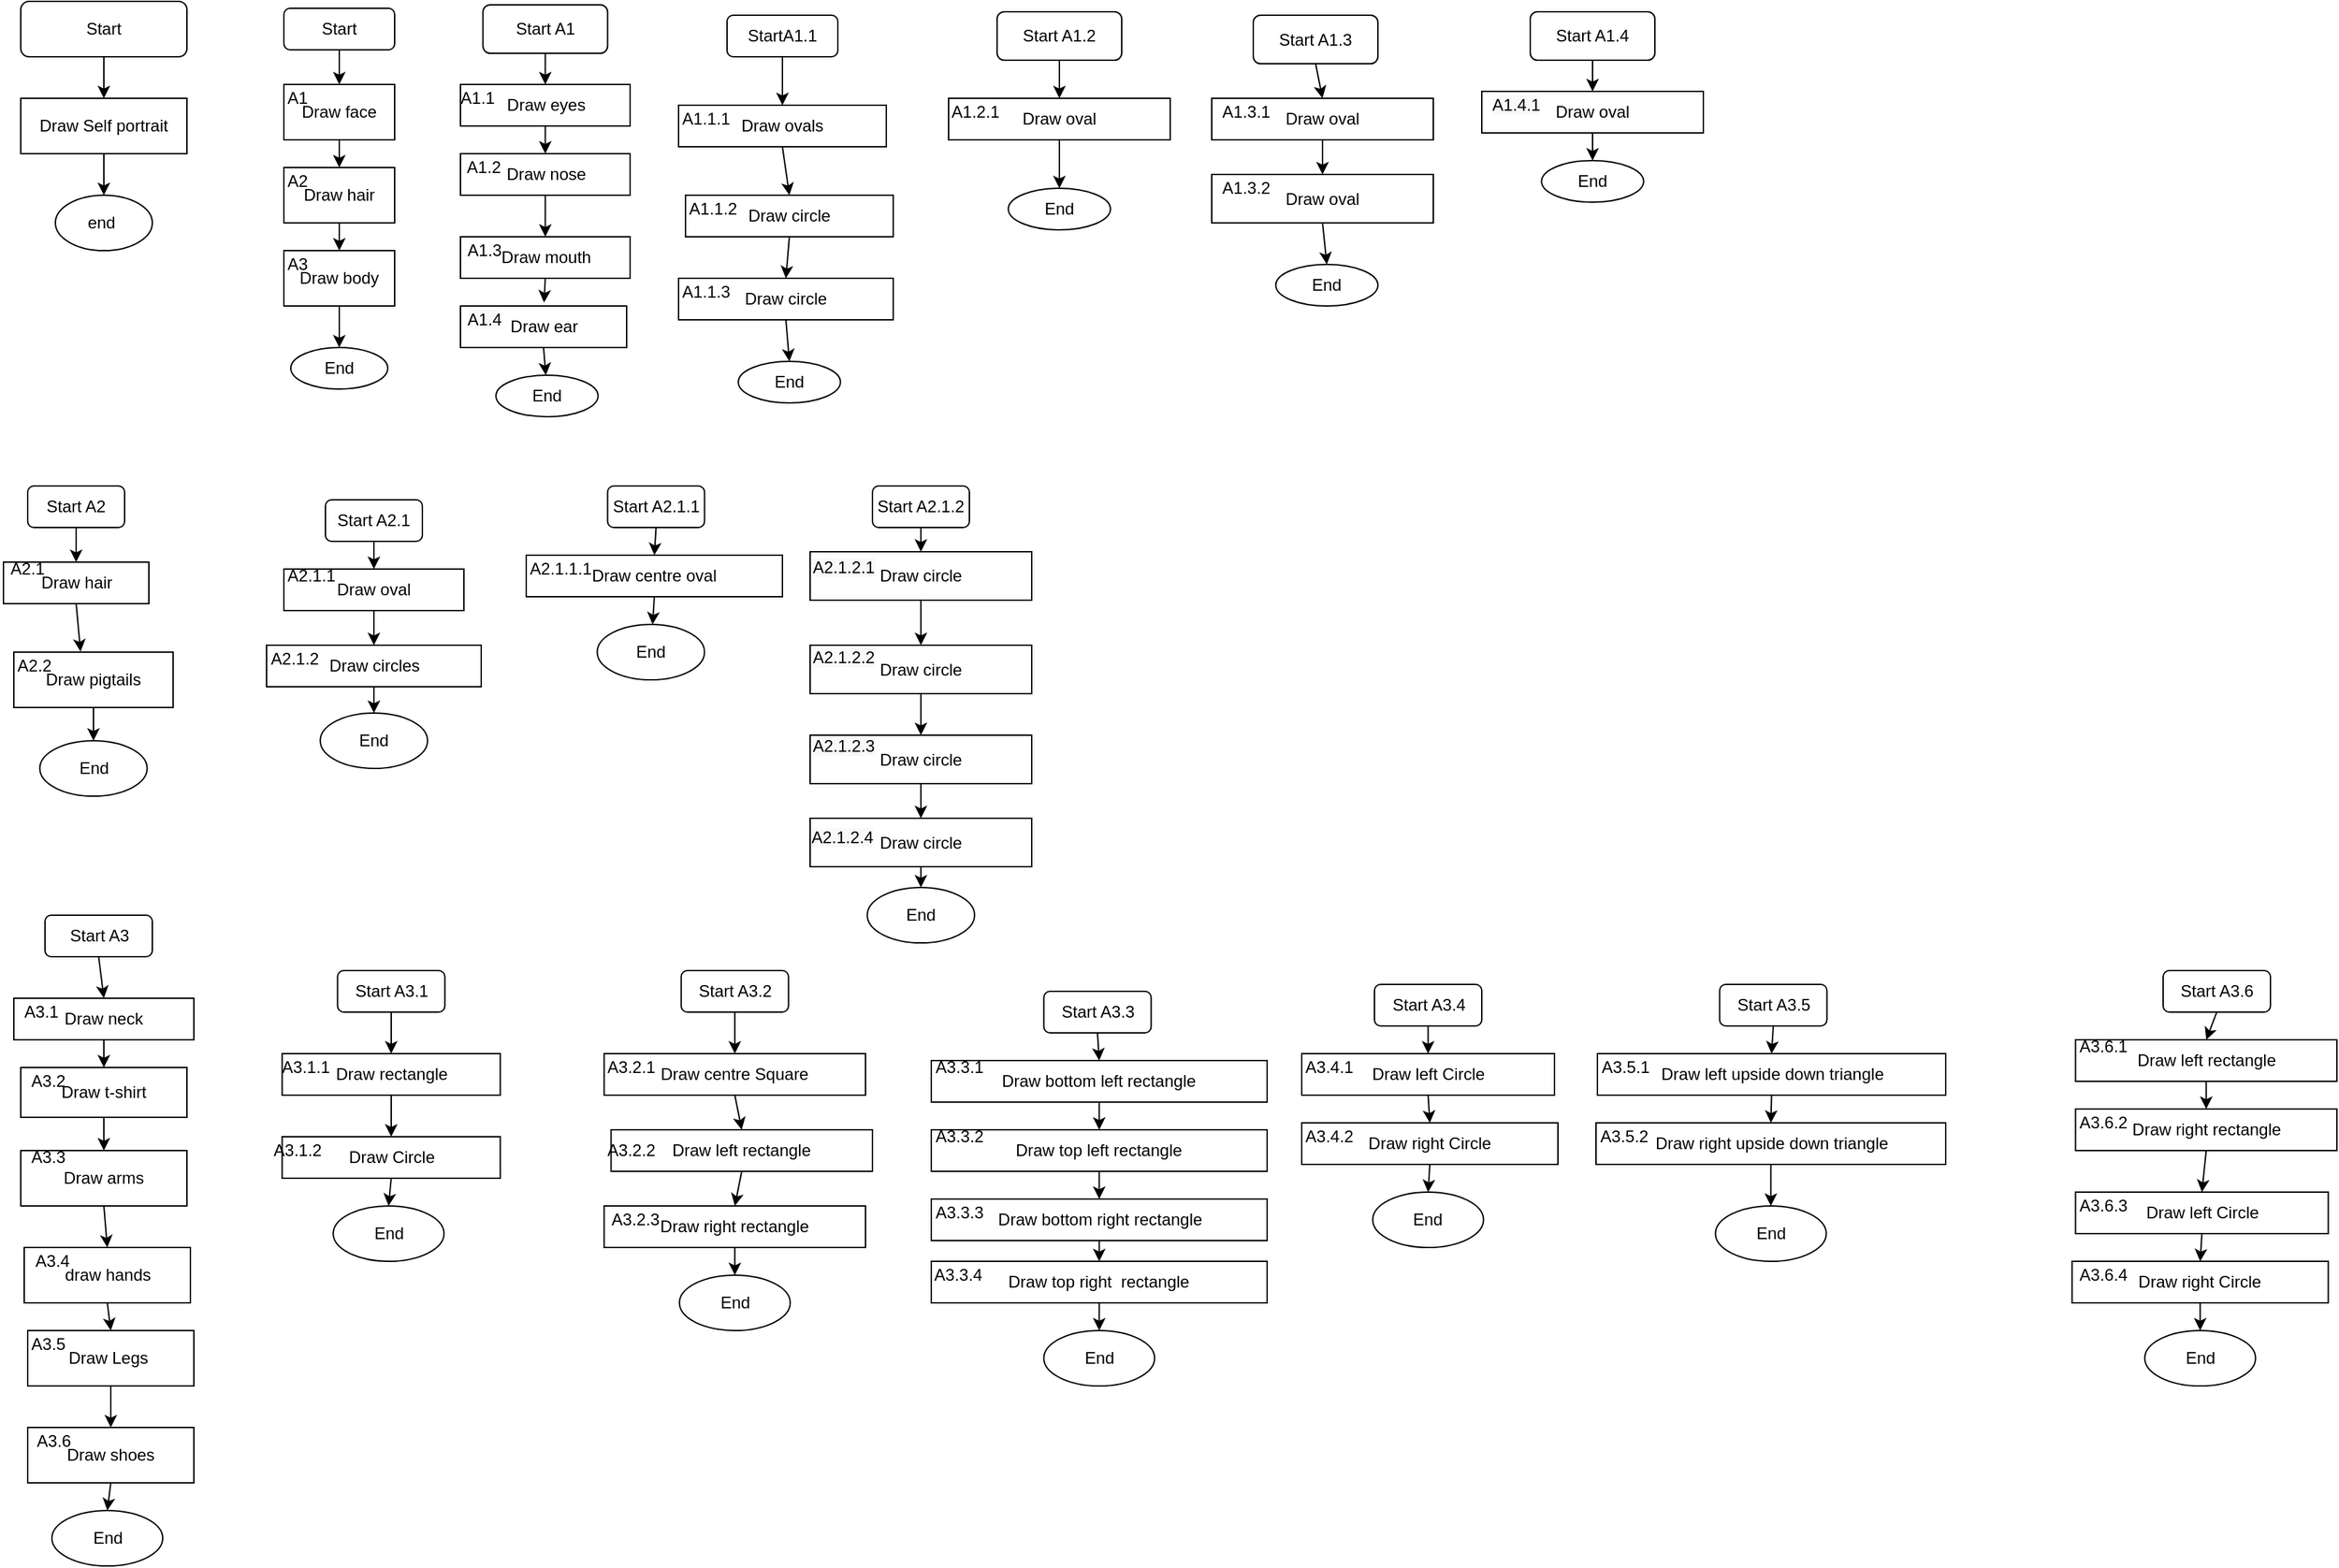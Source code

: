 <mxfile version="13.7.3" type="github">
  <diagram id="C5RBs43oDa-KdzZeNtuy" name="Page-1">
    <mxGraphModel dx="649" dy="619" grid="1" gridSize="10" guides="1" tooltips="1" connect="1" arrows="1" fold="1" page="1" pageScale="1" pageWidth="827" pageHeight="1169" math="0" shadow="0">
      <root>
        <mxCell id="WIyWlLk6GJQsqaUBKTNV-0" />
        <mxCell id="WIyWlLk6GJQsqaUBKTNV-1" parent="WIyWlLk6GJQsqaUBKTNV-0" />
        <mxCell id="74G0N7CTCfDwMKJxQ2Cz-4" style="edgeStyle=none;rounded=0;orthogonalLoop=1;jettySize=auto;html=1;exitX=0.5;exitY=1;exitDx=0;exitDy=0;entryX=0.5;entryY=0;entryDx=0;entryDy=0;" edge="1" parent="WIyWlLk6GJQsqaUBKTNV-1" source="WIyWlLk6GJQsqaUBKTNV-3" target="74G0N7CTCfDwMKJxQ2Cz-0">
          <mxGeometry relative="1" as="geometry" />
        </mxCell>
        <mxCell id="WIyWlLk6GJQsqaUBKTNV-3" value="Start" style="rounded=1;whiteSpace=wrap;html=1;fontSize=12;glass=0;strokeWidth=1;shadow=0;" parent="WIyWlLk6GJQsqaUBKTNV-1" vertex="1">
          <mxGeometry x="30" y="30" width="120" height="40" as="geometry" />
        </mxCell>
        <mxCell id="74G0N7CTCfDwMKJxQ2Cz-3" style="edgeStyle=none;rounded=0;orthogonalLoop=1;jettySize=auto;html=1;exitX=0.5;exitY=1;exitDx=0;exitDy=0;entryX=0.5;entryY=0;entryDx=0;entryDy=0;" edge="1" parent="WIyWlLk6GJQsqaUBKTNV-1" source="74G0N7CTCfDwMKJxQ2Cz-0" target="74G0N7CTCfDwMKJxQ2Cz-2">
          <mxGeometry relative="1" as="geometry" />
        </mxCell>
        <mxCell id="74G0N7CTCfDwMKJxQ2Cz-0" value="Draw Self portrait" style="rounded=0;whiteSpace=wrap;html=1;" vertex="1" parent="WIyWlLk6GJQsqaUBKTNV-1">
          <mxGeometry x="30" y="100" width="120" height="40" as="geometry" />
        </mxCell>
        <mxCell id="74G0N7CTCfDwMKJxQ2Cz-2" value="end&amp;nbsp;" style="ellipse;whiteSpace=wrap;html=1;" vertex="1" parent="WIyWlLk6GJQsqaUBKTNV-1">
          <mxGeometry x="55" y="170" width="70" height="40" as="geometry" />
        </mxCell>
        <mxCell id="74G0N7CTCfDwMKJxQ2Cz-11" style="edgeStyle=none;rounded=0;orthogonalLoop=1;jettySize=auto;html=1;exitX=0.5;exitY=1;exitDx=0;exitDy=0;entryX=0.5;entryY=0;entryDx=0;entryDy=0;" edge="1" parent="WIyWlLk6GJQsqaUBKTNV-1" source="74G0N7CTCfDwMKJxQ2Cz-29" target="74G0N7CTCfDwMKJxQ2Cz-8">
          <mxGeometry relative="1" as="geometry" />
        </mxCell>
        <mxCell id="74G0N7CTCfDwMKJxQ2Cz-37" style="edgeStyle=none;rounded=0;orthogonalLoop=1;jettySize=auto;html=1;exitX=0.5;exitY=1;exitDx=0;exitDy=0;entryX=0.5;entryY=0;entryDx=0;entryDy=0;" edge="1" parent="WIyWlLk6GJQsqaUBKTNV-1" source="74G0N7CTCfDwMKJxQ2Cz-5" target="74G0N7CTCfDwMKJxQ2Cz-8">
          <mxGeometry relative="1" as="geometry" />
        </mxCell>
        <mxCell id="74G0N7CTCfDwMKJxQ2Cz-5" value="Start" style="rounded=1;whiteSpace=wrap;html=1;" vertex="1" parent="WIyWlLk6GJQsqaUBKTNV-1">
          <mxGeometry x="220" y="35" width="80" height="30" as="geometry" />
        </mxCell>
        <mxCell id="74G0N7CTCfDwMKJxQ2Cz-14" style="edgeStyle=none;rounded=0;orthogonalLoop=1;jettySize=auto;html=1;exitX=0.5;exitY=1;exitDx=0;exitDy=0;entryX=0.5;entryY=0;entryDx=0;entryDy=0;" edge="1" parent="WIyWlLk6GJQsqaUBKTNV-1" source="74G0N7CTCfDwMKJxQ2Cz-6" target="74G0N7CTCfDwMKJxQ2Cz-10">
          <mxGeometry relative="1" as="geometry" />
        </mxCell>
        <mxCell id="74G0N7CTCfDwMKJxQ2Cz-6" value="Draw body" style="rounded=0;whiteSpace=wrap;html=1;" vertex="1" parent="WIyWlLk6GJQsqaUBKTNV-1">
          <mxGeometry x="220" y="210" width="80" height="40" as="geometry" />
        </mxCell>
        <mxCell id="74G0N7CTCfDwMKJxQ2Cz-13" style="edgeStyle=none;rounded=0;orthogonalLoop=1;jettySize=auto;html=1;exitX=0.5;exitY=1;exitDx=0;exitDy=0;entryX=0.5;entryY=0;entryDx=0;entryDy=0;" edge="1" parent="WIyWlLk6GJQsqaUBKTNV-1" source="74G0N7CTCfDwMKJxQ2Cz-7" target="74G0N7CTCfDwMKJxQ2Cz-6">
          <mxGeometry relative="1" as="geometry" />
        </mxCell>
        <mxCell id="74G0N7CTCfDwMKJxQ2Cz-7" value="Draw hair" style="rounded=0;whiteSpace=wrap;html=1;" vertex="1" parent="WIyWlLk6GJQsqaUBKTNV-1">
          <mxGeometry x="220" y="150" width="80" height="40" as="geometry" />
        </mxCell>
        <mxCell id="74G0N7CTCfDwMKJxQ2Cz-12" style="edgeStyle=none;rounded=0;orthogonalLoop=1;jettySize=auto;html=1;exitX=0.5;exitY=1;exitDx=0;exitDy=0;entryX=0.5;entryY=0;entryDx=0;entryDy=0;" edge="1" parent="WIyWlLk6GJQsqaUBKTNV-1" source="74G0N7CTCfDwMKJxQ2Cz-8" target="74G0N7CTCfDwMKJxQ2Cz-7">
          <mxGeometry relative="1" as="geometry" />
        </mxCell>
        <mxCell id="74G0N7CTCfDwMKJxQ2Cz-8" value="Draw face" style="rounded=0;whiteSpace=wrap;html=1;" vertex="1" parent="WIyWlLk6GJQsqaUBKTNV-1">
          <mxGeometry x="220" y="90" width="80" height="40" as="geometry" />
        </mxCell>
        <mxCell id="74G0N7CTCfDwMKJxQ2Cz-10" value="End" style="ellipse;whiteSpace=wrap;html=1;" vertex="1" parent="WIyWlLk6GJQsqaUBKTNV-1">
          <mxGeometry x="225" y="280" width="70" height="30" as="geometry" />
        </mxCell>
        <mxCell id="74G0N7CTCfDwMKJxQ2Cz-20" style="edgeStyle=none;rounded=0;orthogonalLoop=1;jettySize=auto;html=1;exitX=0.5;exitY=1;exitDx=0;exitDy=0;entryX=0.5;entryY=0;entryDx=0;entryDy=0;" edge="1" parent="WIyWlLk6GJQsqaUBKTNV-1" source="74G0N7CTCfDwMKJxQ2Cz-15" target="74G0N7CTCfDwMKJxQ2Cz-17">
          <mxGeometry relative="1" as="geometry" />
        </mxCell>
        <mxCell id="74G0N7CTCfDwMKJxQ2Cz-15" value="Start A1" style="rounded=1;whiteSpace=wrap;html=1;" vertex="1" parent="WIyWlLk6GJQsqaUBKTNV-1">
          <mxGeometry x="363.75" y="32.5" width="90" height="35" as="geometry" />
        </mxCell>
        <mxCell id="74G0N7CTCfDwMKJxQ2Cz-22" style="edgeStyle=none;rounded=0;orthogonalLoop=1;jettySize=auto;html=1;exitX=0.5;exitY=1;exitDx=0;exitDy=0;entryX=0.5;entryY=0;entryDx=0;entryDy=0;" edge="1" parent="WIyWlLk6GJQsqaUBKTNV-1" source="74G0N7CTCfDwMKJxQ2Cz-16" target="74G0N7CTCfDwMKJxQ2Cz-18">
          <mxGeometry relative="1" as="geometry" />
        </mxCell>
        <mxCell id="74G0N7CTCfDwMKJxQ2Cz-16" value="Draw nose" style="rounded=0;whiteSpace=wrap;html=1;" vertex="1" parent="WIyWlLk6GJQsqaUBKTNV-1">
          <mxGeometry x="347.5" y="140" width="122.5" height="30" as="geometry" />
        </mxCell>
        <mxCell id="74G0N7CTCfDwMKJxQ2Cz-21" style="edgeStyle=none;rounded=0;orthogonalLoop=1;jettySize=auto;html=1;exitX=0.5;exitY=1;exitDx=0;exitDy=0;entryX=0.5;entryY=0;entryDx=0;entryDy=0;" edge="1" parent="WIyWlLk6GJQsqaUBKTNV-1" source="74G0N7CTCfDwMKJxQ2Cz-17" target="74G0N7CTCfDwMKJxQ2Cz-16">
          <mxGeometry relative="1" as="geometry" />
        </mxCell>
        <mxCell id="74G0N7CTCfDwMKJxQ2Cz-17" value="Draw eyes" style="rounded=0;whiteSpace=wrap;html=1;" vertex="1" parent="WIyWlLk6GJQsqaUBKTNV-1">
          <mxGeometry x="347.5" y="90" width="122.5" height="30" as="geometry" />
        </mxCell>
        <mxCell id="74G0N7CTCfDwMKJxQ2Cz-24" style="edgeStyle=none;rounded=0;orthogonalLoop=1;jettySize=auto;html=1;exitX=0.5;exitY=1;exitDx=0;exitDy=0;entryX=0.503;entryY=-0.083;entryDx=0;entryDy=0;entryPerimeter=0;" edge="1" parent="WIyWlLk6GJQsqaUBKTNV-1" source="74G0N7CTCfDwMKJxQ2Cz-18" target="74G0N7CTCfDwMKJxQ2Cz-23">
          <mxGeometry relative="1" as="geometry" />
        </mxCell>
        <mxCell id="74G0N7CTCfDwMKJxQ2Cz-18" value="Draw mouth" style="rounded=0;whiteSpace=wrap;html=1;" vertex="1" parent="WIyWlLk6GJQsqaUBKTNV-1">
          <mxGeometry x="347.5" y="200" width="122.5" height="30" as="geometry" />
        </mxCell>
        <mxCell id="74G0N7CTCfDwMKJxQ2Cz-19" style="edgeStyle=none;rounded=0;orthogonalLoop=1;jettySize=auto;html=1;entryX=1;entryY=0.5;entryDx=0;entryDy=0;" edge="1" parent="WIyWlLk6GJQsqaUBKTNV-1" source="74G0N7CTCfDwMKJxQ2Cz-17" target="74G0N7CTCfDwMKJxQ2Cz-17">
          <mxGeometry relative="1" as="geometry" />
        </mxCell>
        <mxCell id="74G0N7CTCfDwMKJxQ2Cz-27" style="edgeStyle=none;rounded=0;orthogonalLoop=1;jettySize=auto;html=1;exitX=0.5;exitY=1;exitDx=0;exitDy=0;" edge="1" parent="WIyWlLk6GJQsqaUBKTNV-1" source="74G0N7CTCfDwMKJxQ2Cz-23" target="74G0N7CTCfDwMKJxQ2Cz-25">
          <mxGeometry relative="1" as="geometry" />
        </mxCell>
        <mxCell id="74G0N7CTCfDwMKJxQ2Cz-23" value="Draw ear" style="rounded=0;whiteSpace=wrap;html=1;" vertex="1" parent="WIyWlLk6GJQsqaUBKTNV-1">
          <mxGeometry x="347.5" y="250" width="120" height="30" as="geometry" />
        </mxCell>
        <mxCell id="74G0N7CTCfDwMKJxQ2Cz-25" value="End" style="ellipse;whiteSpace=wrap;html=1;" vertex="1" parent="WIyWlLk6GJQsqaUBKTNV-1">
          <mxGeometry x="373.12" y="300" width="73.75" height="30" as="geometry" />
        </mxCell>
        <mxCell id="74G0N7CTCfDwMKJxQ2Cz-29" value="A1" style="text;html=1;strokeColor=none;fillColor=none;align=center;verticalAlign=middle;whiteSpace=wrap;rounded=0;" vertex="1" parent="WIyWlLk6GJQsqaUBKTNV-1">
          <mxGeometry x="210" y="90" width="40" height="20" as="geometry" />
        </mxCell>
        <mxCell id="74G0N7CTCfDwMKJxQ2Cz-31" value="A2" style="text;html=1;strokeColor=none;fillColor=none;align=center;verticalAlign=middle;whiteSpace=wrap;rounded=0;" vertex="1" parent="WIyWlLk6GJQsqaUBKTNV-1">
          <mxGeometry x="210" y="150" width="40" height="20" as="geometry" />
        </mxCell>
        <mxCell id="74G0N7CTCfDwMKJxQ2Cz-32" value="A3" style="text;html=1;strokeColor=none;fillColor=none;align=center;verticalAlign=middle;whiteSpace=wrap;rounded=0;" vertex="1" parent="WIyWlLk6GJQsqaUBKTNV-1">
          <mxGeometry x="210" y="210" width="40" height="20" as="geometry" />
        </mxCell>
        <mxCell id="74G0N7CTCfDwMKJxQ2Cz-33" value="A1.1" style="text;html=1;strokeColor=none;fillColor=none;align=center;verticalAlign=middle;whiteSpace=wrap;rounded=0;" vertex="1" parent="WIyWlLk6GJQsqaUBKTNV-1">
          <mxGeometry x="340" y="90" width="40" height="20" as="geometry" />
        </mxCell>
        <mxCell id="74G0N7CTCfDwMKJxQ2Cz-34" value="A1.2" style="text;html=1;strokeColor=none;fillColor=none;align=center;verticalAlign=middle;whiteSpace=wrap;rounded=0;" vertex="1" parent="WIyWlLk6GJQsqaUBKTNV-1">
          <mxGeometry x="347.5" y="140" width="32.5" height="20" as="geometry" />
        </mxCell>
        <mxCell id="74G0N7CTCfDwMKJxQ2Cz-35" value="A1.3" style="text;html=1;strokeColor=none;fillColor=none;align=center;verticalAlign=middle;whiteSpace=wrap;rounded=0;" vertex="1" parent="WIyWlLk6GJQsqaUBKTNV-1">
          <mxGeometry x="350" y="200" width="30" height="20" as="geometry" />
        </mxCell>
        <mxCell id="74G0N7CTCfDwMKJxQ2Cz-36" value="&#xa;&#xa;&lt;span style=&quot;color: rgb(0, 0, 0); font-family: helvetica; font-size: 12px; font-style: normal; font-weight: 400; letter-spacing: normal; text-align: center; text-indent: 0px; text-transform: none; word-spacing: 0px; background-color: rgb(248, 249, 250); display: inline; float: none;&quot;&gt;A1.4&lt;/span&gt;&#xa;&#xa;" style="text;html=1;strokeColor=none;fillColor=none;align=center;verticalAlign=middle;whiteSpace=wrap;rounded=0;" vertex="1" parent="WIyWlLk6GJQsqaUBKTNV-1">
          <mxGeometry x="350" y="250" width="30" height="20" as="geometry" />
        </mxCell>
        <mxCell id="74G0N7CTCfDwMKJxQ2Cz-46" style="edgeStyle=none;rounded=0;orthogonalLoop=1;jettySize=auto;html=1;exitX=0.5;exitY=1;exitDx=0;exitDy=0;entryX=0.5;entryY=0;entryDx=0;entryDy=0;" edge="1" parent="WIyWlLk6GJQsqaUBKTNV-1" source="74G0N7CTCfDwMKJxQ2Cz-38" target="74G0N7CTCfDwMKJxQ2Cz-42">
          <mxGeometry relative="1" as="geometry" />
        </mxCell>
        <mxCell id="74G0N7CTCfDwMKJxQ2Cz-38" value="Start A2" style="rounded=1;whiteSpace=wrap;html=1;" vertex="1" parent="WIyWlLk6GJQsqaUBKTNV-1">
          <mxGeometry x="35" y="380" width="70" height="30" as="geometry" />
        </mxCell>
        <mxCell id="74G0N7CTCfDwMKJxQ2Cz-60" style="edgeStyle=none;rounded=0;orthogonalLoop=1;jettySize=auto;html=1;exitX=0.5;exitY=1;exitDx=0;exitDy=0;entryX=0.5;entryY=0;entryDx=0;entryDy=0;" edge="1" parent="WIyWlLk6GJQsqaUBKTNV-1" source="74G0N7CTCfDwMKJxQ2Cz-39" target="74G0N7CTCfDwMKJxQ2Cz-52">
          <mxGeometry relative="1" as="geometry" />
        </mxCell>
        <mxCell id="74G0N7CTCfDwMKJxQ2Cz-39" value="Draw arms" style="rounded=0;whiteSpace=wrap;html=1;" vertex="1" parent="WIyWlLk6GJQsqaUBKTNV-1">
          <mxGeometry x="30" y="860" width="120" height="40" as="geometry" />
        </mxCell>
        <mxCell id="74G0N7CTCfDwMKJxQ2Cz-59" style="edgeStyle=none;rounded=0;orthogonalLoop=1;jettySize=auto;html=1;exitX=0.5;exitY=1;exitDx=0;exitDy=0;entryX=0.5;entryY=0;entryDx=0;entryDy=0;" edge="1" parent="WIyWlLk6GJQsqaUBKTNV-1" source="74G0N7CTCfDwMKJxQ2Cz-40" target="74G0N7CTCfDwMKJxQ2Cz-39">
          <mxGeometry relative="1" as="geometry" />
        </mxCell>
        <mxCell id="74G0N7CTCfDwMKJxQ2Cz-40" value="Draw t-shirt" style="rounded=0;whiteSpace=wrap;html=1;" vertex="1" parent="WIyWlLk6GJQsqaUBKTNV-1">
          <mxGeometry x="30" y="800" width="120" height="36" as="geometry" />
        </mxCell>
        <mxCell id="74G0N7CTCfDwMKJxQ2Cz-48" style="edgeStyle=none;rounded=0;orthogonalLoop=1;jettySize=auto;html=1;exitX=0.5;exitY=1;exitDx=0;exitDy=0;entryX=0.5;entryY=0;entryDx=0;entryDy=0;" edge="1" parent="WIyWlLk6GJQsqaUBKTNV-1" source="74G0N7CTCfDwMKJxQ2Cz-41" target="74G0N7CTCfDwMKJxQ2Cz-45">
          <mxGeometry relative="1" as="geometry" />
        </mxCell>
        <mxCell id="74G0N7CTCfDwMKJxQ2Cz-41" value="Draw pigtails" style="rounded=0;whiteSpace=wrap;html=1;" vertex="1" parent="WIyWlLk6GJQsqaUBKTNV-1">
          <mxGeometry x="25" y="500" width="115" height="40" as="geometry" />
        </mxCell>
        <mxCell id="74G0N7CTCfDwMKJxQ2Cz-47" style="edgeStyle=none;rounded=0;orthogonalLoop=1;jettySize=auto;html=1;exitX=0.5;exitY=1;exitDx=0;exitDy=0;entryX=1.329;entryY=-0.021;entryDx=0;entryDy=0;entryPerimeter=0;" edge="1" parent="WIyWlLk6GJQsqaUBKTNV-1" source="74G0N7CTCfDwMKJxQ2Cz-42" target="74G0N7CTCfDwMKJxQ2Cz-44">
          <mxGeometry relative="1" as="geometry" />
        </mxCell>
        <mxCell id="74G0N7CTCfDwMKJxQ2Cz-42" value="Draw hair" style="rounded=0;whiteSpace=wrap;html=1;" vertex="1" parent="WIyWlLk6GJQsqaUBKTNV-1">
          <mxGeometry x="17.5" y="435" width="105" height="30" as="geometry" />
        </mxCell>
        <mxCell id="74G0N7CTCfDwMKJxQ2Cz-43" value="A2.1" style="text;html=1;strokeColor=none;fillColor=none;align=center;verticalAlign=middle;whiteSpace=wrap;rounded=0;" vertex="1" parent="WIyWlLk6GJQsqaUBKTNV-1">
          <mxGeometry x="15" y="430" width="40" height="20" as="geometry" />
        </mxCell>
        <mxCell id="74G0N7CTCfDwMKJxQ2Cz-44" value="A2.2" style="text;html=1;strokeColor=none;fillColor=none;align=center;verticalAlign=middle;whiteSpace=wrap;rounded=0;" vertex="1" parent="WIyWlLk6GJQsqaUBKTNV-1">
          <mxGeometry x="20" y="500" width="40" height="20" as="geometry" />
        </mxCell>
        <mxCell id="74G0N7CTCfDwMKJxQ2Cz-45" value="End" style="ellipse;whiteSpace=wrap;html=1;" vertex="1" parent="WIyWlLk6GJQsqaUBKTNV-1">
          <mxGeometry x="43.75" y="564" width="77.5" height="40" as="geometry" />
        </mxCell>
        <mxCell id="74G0N7CTCfDwMKJxQ2Cz-64" style="edgeStyle=none;rounded=0;orthogonalLoop=1;jettySize=auto;html=1;exitX=0.5;exitY=1;exitDx=0;exitDy=0;entryX=0.5;entryY=0;entryDx=0;entryDy=0;" edge="1" parent="WIyWlLk6GJQsqaUBKTNV-1" source="74G0N7CTCfDwMKJxQ2Cz-49" target="74G0N7CTCfDwMKJxQ2Cz-63">
          <mxGeometry relative="1" as="geometry" />
        </mxCell>
        <mxCell id="74G0N7CTCfDwMKJxQ2Cz-49" value="Start A3" style="rounded=1;whiteSpace=wrap;html=1;" vertex="1" parent="WIyWlLk6GJQsqaUBKTNV-1">
          <mxGeometry x="47.5" y="690" width="77.5" height="30" as="geometry" />
        </mxCell>
        <mxCell id="74G0N7CTCfDwMKJxQ2Cz-69" style="edgeStyle=none;rounded=0;orthogonalLoop=1;jettySize=auto;html=1;exitX=0.5;exitY=1;exitDx=0;exitDy=0;entryX=0.5;entryY=0;entryDx=0;entryDy=0;" edge="1" parent="WIyWlLk6GJQsqaUBKTNV-1" source="74G0N7CTCfDwMKJxQ2Cz-50" target="74G0N7CTCfDwMKJxQ2Cz-68">
          <mxGeometry relative="1" as="geometry" />
        </mxCell>
        <mxCell id="74G0N7CTCfDwMKJxQ2Cz-50" value="Draw shoes" style="rounded=0;whiteSpace=wrap;html=1;" vertex="1" parent="WIyWlLk6GJQsqaUBKTNV-1">
          <mxGeometry x="35" y="1060" width="120" height="40" as="geometry" />
        </mxCell>
        <mxCell id="74G0N7CTCfDwMKJxQ2Cz-62" style="edgeStyle=none;rounded=0;orthogonalLoop=1;jettySize=auto;html=1;exitX=0.5;exitY=1;exitDx=0;exitDy=0;" edge="1" parent="WIyWlLk6GJQsqaUBKTNV-1" source="74G0N7CTCfDwMKJxQ2Cz-51" target="74G0N7CTCfDwMKJxQ2Cz-50">
          <mxGeometry relative="1" as="geometry" />
        </mxCell>
        <mxCell id="74G0N7CTCfDwMKJxQ2Cz-51" value="Draw Legs&amp;nbsp;" style="rounded=0;whiteSpace=wrap;html=1;" vertex="1" parent="WIyWlLk6GJQsqaUBKTNV-1">
          <mxGeometry x="35" y="990" width="120" height="40" as="geometry" />
        </mxCell>
        <mxCell id="74G0N7CTCfDwMKJxQ2Cz-61" style="edgeStyle=none;rounded=0;orthogonalLoop=1;jettySize=auto;html=1;exitX=0.5;exitY=1;exitDx=0;exitDy=0;entryX=0.5;entryY=0;entryDx=0;entryDy=0;" edge="1" parent="WIyWlLk6GJQsqaUBKTNV-1" source="74G0N7CTCfDwMKJxQ2Cz-52" target="74G0N7CTCfDwMKJxQ2Cz-51">
          <mxGeometry relative="1" as="geometry" />
        </mxCell>
        <mxCell id="74G0N7CTCfDwMKJxQ2Cz-52" value="draw hands" style="rounded=0;whiteSpace=wrap;html=1;" vertex="1" parent="WIyWlLk6GJQsqaUBKTNV-1">
          <mxGeometry x="32.5" y="930" width="120" height="40" as="geometry" />
        </mxCell>
        <mxCell id="74G0N7CTCfDwMKJxQ2Cz-53" value="A3.5" style="text;html=1;strokeColor=none;fillColor=none;align=center;verticalAlign=middle;whiteSpace=wrap;rounded=0;" vertex="1" parent="WIyWlLk6GJQsqaUBKTNV-1">
          <mxGeometry x="30" y="990" width="40" height="20" as="geometry" />
        </mxCell>
        <mxCell id="74G0N7CTCfDwMKJxQ2Cz-54" value="A3.4" style="text;html=1;strokeColor=none;fillColor=none;align=center;verticalAlign=middle;whiteSpace=wrap;rounded=0;" vertex="1" parent="WIyWlLk6GJQsqaUBKTNV-1">
          <mxGeometry x="32.5" y="930" width="40" height="20" as="geometry" />
        </mxCell>
        <mxCell id="74G0N7CTCfDwMKJxQ2Cz-55" value="A3.3" style="text;html=1;strokeColor=none;fillColor=none;align=center;verticalAlign=middle;whiteSpace=wrap;rounded=0;" vertex="1" parent="WIyWlLk6GJQsqaUBKTNV-1">
          <mxGeometry x="30" y="850" width="40" height="30" as="geometry" />
        </mxCell>
        <mxCell id="74G0N7CTCfDwMKJxQ2Cz-56" value="A3.2" style="text;html=1;strokeColor=none;fillColor=none;align=center;verticalAlign=middle;whiteSpace=wrap;rounded=0;" vertex="1" parent="WIyWlLk6GJQsqaUBKTNV-1">
          <mxGeometry x="30" y="800" width="40" height="20" as="geometry" />
        </mxCell>
        <mxCell id="74G0N7CTCfDwMKJxQ2Cz-65" style="edgeStyle=none;rounded=0;orthogonalLoop=1;jettySize=auto;html=1;exitX=0.5;exitY=1;exitDx=0;exitDy=0;entryX=0.5;entryY=0;entryDx=0;entryDy=0;" edge="1" parent="WIyWlLk6GJQsqaUBKTNV-1" source="74G0N7CTCfDwMKJxQ2Cz-63" target="74G0N7CTCfDwMKJxQ2Cz-40">
          <mxGeometry relative="1" as="geometry" />
        </mxCell>
        <mxCell id="74G0N7CTCfDwMKJxQ2Cz-63" value="Draw neck" style="rounded=0;whiteSpace=wrap;html=1;" vertex="1" parent="WIyWlLk6GJQsqaUBKTNV-1">
          <mxGeometry x="25" y="750" width="130" height="30" as="geometry" />
        </mxCell>
        <mxCell id="74G0N7CTCfDwMKJxQ2Cz-66" value="A3.1" style="text;html=1;strokeColor=none;fillColor=none;align=center;verticalAlign=middle;whiteSpace=wrap;rounded=0;" vertex="1" parent="WIyWlLk6GJQsqaUBKTNV-1">
          <mxGeometry x="25" y="750" width="40" height="20" as="geometry" />
        </mxCell>
        <mxCell id="74G0N7CTCfDwMKJxQ2Cz-67" value="A3.6" style="text;html=1;strokeColor=none;fillColor=none;align=center;verticalAlign=middle;whiteSpace=wrap;rounded=0;" vertex="1" parent="WIyWlLk6GJQsqaUBKTNV-1">
          <mxGeometry x="33.75" y="1060" width="40" height="20" as="geometry" />
        </mxCell>
        <mxCell id="74G0N7CTCfDwMKJxQ2Cz-68" value="End" style="ellipse;whiteSpace=wrap;html=1;" vertex="1" parent="WIyWlLk6GJQsqaUBKTNV-1">
          <mxGeometry x="52.5" y="1120" width="80" height="40" as="geometry" />
        </mxCell>
        <mxCell id="74G0N7CTCfDwMKJxQ2Cz-77" style="edgeStyle=none;rounded=0;orthogonalLoop=1;jettySize=auto;html=1;exitX=0.5;exitY=1;exitDx=0;exitDy=0;entryX=0.5;entryY=0;entryDx=0;entryDy=0;" edge="1" parent="WIyWlLk6GJQsqaUBKTNV-1" source="74G0N7CTCfDwMKJxQ2Cz-70" target="74G0N7CTCfDwMKJxQ2Cz-74">
          <mxGeometry relative="1" as="geometry" />
        </mxCell>
        <mxCell id="74G0N7CTCfDwMKJxQ2Cz-70" value="StartA1.1" style="rounded=1;whiteSpace=wrap;html=1;" vertex="1" parent="WIyWlLk6GJQsqaUBKTNV-1">
          <mxGeometry x="540" y="40" width="80" height="30" as="geometry" />
        </mxCell>
        <mxCell id="74G0N7CTCfDwMKJxQ2Cz-114" style="edgeStyle=none;rounded=0;orthogonalLoop=1;jettySize=auto;html=1;exitX=0.5;exitY=1;exitDx=0;exitDy=0;entryX=0.5;entryY=0;entryDx=0;entryDy=0;" edge="1" parent="WIyWlLk6GJQsqaUBKTNV-1" source="74G0N7CTCfDwMKJxQ2Cz-71" target="74G0N7CTCfDwMKJxQ2Cz-113">
          <mxGeometry relative="1" as="geometry" />
        </mxCell>
        <mxCell id="74G0N7CTCfDwMKJxQ2Cz-71" value="Draw oval" style="rounded=0;whiteSpace=wrap;html=1;" vertex="1" parent="WIyWlLk6GJQsqaUBKTNV-1">
          <mxGeometry x="220" y="440" width="130" height="30" as="geometry" />
        </mxCell>
        <mxCell id="74G0N7CTCfDwMKJxQ2Cz-79" style="edgeStyle=none;rounded=0;orthogonalLoop=1;jettySize=auto;html=1;exitX=0.5;exitY=1;exitDx=0;exitDy=0;entryX=0.5;entryY=0;entryDx=0;entryDy=0;" edge="1" parent="WIyWlLk6GJQsqaUBKTNV-1" source="74G0N7CTCfDwMKJxQ2Cz-72" target="74G0N7CTCfDwMKJxQ2Cz-75">
          <mxGeometry relative="1" as="geometry" />
        </mxCell>
        <mxCell id="74G0N7CTCfDwMKJxQ2Cz-72" value="Draw circle" style="rounded=0;whiteSpace=wrap;html=1;" vertex="1" parent="WIyWlLk6GJQsqaUBKTNV-1">
          <mxGeometry x="505" y="230" width="155" height="30" as="geometry" />
        </mxCell>
        <mxCell id="74G0N7CTCfDwMKJxQ2Cz-78" style="edgeStyle=none;rounded=0;orthogonalLoop=1;jettySize=auto;html=1;exitX=0.5;exitY=1;exitDx=0;exitDy=0;entryX=0.5;entryY=0;entryDx=0;entryDy=0;" edge="1" parent="WIyWlLk6GJQsqaUBKTNV-1" source="74G0N7CTCfDwMKJxQ2Cz-73" target="74G0N7CTCfDwMKJxQ2Cz-72">
          <mxGeometry relative="1" as="geometry" />
        </mxCell>
        <mxCell id="74G0N7CTCfDwMKJxQ2Cz-73" value="Draw circle" style="rounded=0;whiteSpace=wrap;html=1;" vertex="1" parent="WIyWlLk6GJQsqaUBKTNV-1">
          <mxGeometry x="510" y="170" width="150" height="30" as="geometry" />
        </mxCell>
        <mxCell id="74G0N7CTCfDwMKJxQ2Cz-76" style="edgeStyle=none;rounded=0;orthogonalLoop=1;jettySize=auto;html=1;exitX=0.5;exitY=1;exitDx=0;exitDy=0;entryX=0.5;entryY=0;entryDx=0;entryDy=0;" edge="1" parent="WIyWlLk6GJQsqaUBKTNV-1" source="74G0N7CTCfDwMKJxQ2Cz-74" target="74G0N7CTCfDwMKJxQ2Cz-73">
          <mxGeometry relative="1" as="geometry" />
        </mxCell>
        <mxCell id="74G0N7CTCfDwMKJxQ2Cz-74" value="Draw ovals" style="rounded=0;whiteSpace=wrap;html=1;" vertex="1" parent="WIyWlLk6GJQsqaUBKTNV-1">
          <mxGeometry x="505" y="105" width="150" height="30" as="geometry" />
        </mxCell>
        <mxCell id="74G0N7CTCfDwMKJxQ2Cz-75" value="End" style="ellipse;whiteSpace=wrap;html=1;" vertex="1" parent="WIyWlLk6GJQsqaUBKTNV-1">
          <mxGeometry x="548.13" y="290" width="73.75" height="30" as="geometry" />
        </mxCell>
        <mxCell id="74G0N7CTCfDwMKJxQ2Cz-80" value="A1.1.1&lt;span style=&quot;color: rgba(0 , 0 , 0 , 0) ; font-family: monospace ; font-size: 0px&quot;&gt;%3CmxGraphModel%3E%3Croot%3E%3CmxCell%20id%3D%220%22%2F%3E%3CmxCell%20id%3D%221%22%20parent%3D%220%22%2F%3E%3CmxCell%20id%3D%222%22%20value%3D%22A1.1%22%20style%3D%22text%3Bhtml%3D1%3BstrokeColor%3Dnone%3BfillColor%3Dnone%3Balign%3Dcenter%3BverticalAlign%3Dmiddle%3BwhiteSpace%3Dwrap%3Brounded%3D0%3B%22%20vertex%3D%221%22%20parent%3D%221%22%3E%3CmxGeometry%20x%3D%22340%22%20y%3D%2290%22%20width%3D%2240%22%20height%3D%2220%22%20as%3D%22geometry%22%2F%3E%3C%2FmxCell%3E%3C%2Froot%3E%3C%2FmxGraphModel%3E&lt;/span&gt;" style="text;html=1;strokeColor=none;fillColor=none;align=center;verticalAlign=middle;whiteSpace=wrap;rounded=0;" vertex="1" parent="WIyWlLk6GJQsqaUBKTNV-1">
          <mxGeometry x="505" y="105" width="40" height="20" as="geometry" />
        </mxCell>
        <mxCell id="74G0N7CTCfDwMKJxQ2Cz-81" value="A1.1.2" style="text;html=1;strokeColor=none;fillColor=none;align=center;verticalAlign=middle;whiteSpace=wrap;rounded=0;" vertex="1" parent="WIyWlLk6GJQsqaUBKTNV-1">
          <mxGeometry x="510" y="170" width="40" height="20" as="geometry" />
        </mxCell>
        <mxCell id="74G0N7CTCfDwMKJxQ2Cz-82" value="A1.1.3" style="text;html=1;strokeColor=none;fillColor=none;align=center;verticalAlign=middle;whiteSpace=wrap;rounded=0;" vertex="1" parent="WIyWlLk6GJQsqaUBKTNV-1">
          <mxGeometry x="505" y="230" width="40" height="20" as="geometry" />
        </mxCell>
        <mxCell id="74G0N7CTCfDwMKJxQ2Cz-93" style="edgeStyle=none;rounded=0;orthogonalLoop=1;jettySize=auto;html=1;exitX=0.5;exitY=1;exitDx=0;exitDy=0;entryX=0.5;entryY=0;entryDx=0;entryDy=0;" edge="1" parent="WIyWlLk6GJQsqaUBKTNV-1" source="74G0N7CTCfDwMKJxQ2Cz-83" target="74G0N7CTCfDwMKJxQ2Cz-85">
          <mxGeometry relative="1" as="geometry" />
        </mxCell>
        <mxCell id="74G0N7CTCfDwMKJxQ2Cz-83" value="Start A1.2" style="rounded=1;whiteSpace=wrap;html=1;" vertex="1" parent="WIyWlLk6GJQsqaUBKTNV-1">
          <mxGeometry x="735" y="37.5" width="90" height="35" as="geometry" />
        </mxCell>
        <mxCell id="74G0N7CTCfDwMKJxQ2Cz-145" style="edgeStyle=none;rounded=0;orthogonalLoop=1;jettySize=auto;html=1;exitX=0.5;exitY=1;exitDx=0;exitDy=0;entryX=0.5;entryY=0;entryDx=0;entryDy=0;" edge="1" parent="WIyWlLk6GJQsqaUBKTNV-1" source="74G0N7CTCfDwMKJxQ2Cz-84" target="74G0N7CTCfDwMKJxQ2Cz-141">
          <mxGeometry relative="1" as="geometry">
            <mxPoint x="660.143" y="490" as="targetPoint" />
          </mxGeometry>
        </mxCell>
        <mxCell id="74G0N7CTCfDwMKJxQ2Cz-84" value="Draw circle" style="rounded=0;whiteSpace=wrap;html=1;" vertex="1" parent="WIyWlLk6GJQsqaUBKTNV-1">
          <mxGeometry x="600" y="427.5" width="160" height="35" as="geometry" />
        </mxCell>
        <mxCell id="74G0N7CTCfDwMKJxQ2Cz-92" style="edgeStyle=none;rounded=0;orthogonalLoop=1;jettySize=auto;html=1;exitX=0.5;exitY=1;exitDx=0;exitDy=0;entryX=0.5;entryY=0;entryDx=0;entryDy=0;" edge="1" parent="WIyWlLk6GJQsqaUBKTNV-1" source="74G0N7CTCfDwMKJxQ2Cz-85" target="74G0N7CTCfDwMKJxQ2Cz-90">
          <mxGeometry relative="1" as="geometry">
            <mxPoint x="780.143" y="160" as="targetPoint" />
          </mxGeometry>
        </mxCell>
        <mxCell id="74G0N7CTCfDwMKJxQ2Cz-85" value="Draw oval" style="rounded=0;whiteSpace=wrap;html=1;" vertex="1" parent="WIyWlLk6GJQsqaUBKTNV-1">
          <mxGeometry x="700" y="100" width="160" height="30" as="geometry" />
        </mxCell>
        <mxCell id="74G0N7CTCfDwMKJxQ2Cz-103" style="edgeStyle=none;rounded=0;orthogonalLoop=1;jettySize=auto;html=1;exitX=0.5;exitY=1;exitDx=0;exitDy=0;entryX=0.5;entryY=0;entryDx=0;entryDy=0;" edge="1" parent="WIyWlLk6GJQsqaUBKTNV-1" source="74G0N7CTCfDwMKJxQ2Cz-86" target="74G0N7CTCfDwMKJxQ2Cz-101">
          <mxGeometry relative="1" as="geometry" />
        </mxCell>
        <mxCell id="74G0N7CTCfDwMKJxQ2Cz-86" value="Draw oval" style="rounded=0;whiteSpace=wrap;html=1;" vertex="1" parent="WIyWlLk6GJQsqaUBKTNV-1">
          <mxGeometry x="890" y="155" width="160" height="35" as="geometry" />
        </mxCell>
        <mxCell id="74G0N7CTCfDwMKJxQ2Cz-140" style="edgeStyle=none;rounded=0;orthogonalLoop=1;jettySize=auto;html=1;exitX=0.5;exitY=1;exitDx=0;exitDy=0;" edge="1" parent="WIyWlLk6GJQsqaUBKTNV-1" source="74G0N7CTCfDwMKJxQ2Cz-87" target="74G0N7CTCfDwMKJxQ2Cz-139">
          <mxGeometry relative="1" as="geometry" />
        </mxCell>
        <mxCell id="74G0N7CTCfDwMKJxQ2Cz-87" value="Draw centre oval" style="rounded=0;whiteSpace=wrap;html=1;" vertex="1" parent="WIyWlLk6GJQsqaUBKTNV-1">
          <mxGeometry x="395" y="430" width="185" height="30" as="geometry" />
        </mxCell>
        <mxCell id="74G0N7CTCfDwMKJxQ2Cz-99" style="edgeStyle=none;rounded=0;orthogonalLoop=1;jettySize=auto;html=1;exitX=0.5;exitY=1;exitDx=0;exitDy=0;entryX=0.5;entryY=0;entryDx=0;entryDy=0;" edge="1" parent="WIyWlLk6GJQsqaUBKTNV-1" source="74G0N7CTCfDwMKJxQ2Cz-88" target="74G0N7CTCfDwMKJxQ2Cz-86">
          <mxGeometry relative="1" as="geometry" />
        </mxCell>
        <mxCell id="74G0N7CTCfDwMKJxQ2Cz-88" value="Draw oval" style="rounded=0;whiteSpace=wrap;html=1;" vertex="1" parent="WIyWlLk6GJQsqaUBKTNV-1">
          <mxGeometry x="890" y="100" width="160" height="30" as="geometry" />
        </mxCell>
        <mxCell id="74G0N7CTCfDwMKJxQ2Cz-89" value="A1.2.1" style="text;html=1;strokeColor=none;fillColor=none;align=center;verticalAlign=middle;whiteSpace=wrap;rounded=0;" vertex="1" parent="WIyWlLk6GJQsqaUBKTNV-1">
          <mxGeometry x="702.5" y="100" width="32.5" height="20" as="geometry" />
        </mxCell>
        <mxCell id="74G0N7CTCfDwMKJxQ2Cz-94" style="edgeStyle=none;rounded=0;orthogonalLoop=1;jettySize=auto;html=1;exitX=0.5;exitY=0;exitDx=0;exitDy=0;" edge="1" parent="WIyWlLk6GJQsqaUBKTNV-1" source="74G0N7CTCfDwMKJxQ2Cz-90">
          <mxGeometry relative="1" as="geometry">
            <mxPoint x="780.143" y="164.571" as="targetPoint" />
          </mxGeometry>
        </mxCell>
        <mxCell id="74G0N7CTCfDwMKJxQ2Cz-90" value="End" style="ellipse;whiteSpace=wrap;html=1;" vertex="1" parent="WIyWlLk6GJQsqaUBKTNV-1">
          <mxGeometry x="743.12" y="165" width="73.75" height="30" as="geometry" />
        </mxCell>
        <mxCell id="74G0N7CTCfDwMKJxQ2Cz-100" style="edgeStyle=none;rounded=0;orthogonalLoop=1;jettySize=auto;html=1;exitX=0.5;exitY=1;exitDx=0;exitDy=0;entryX=0.5;entryY=0;entryDx=0;entryDy=0;" edge="1" parent="WIyWlLk6GJQsqaUBKTNV-1" source="74G0N7CTCfDwMKJxQ2Cz-95" target="74G0N7CTCfDwMKJxQ2Cz-88">
          <mxGeometry relative="1" as="geometry" />
        </mxCell>
        <mxCell id="74G0N7CTCfDwMKJxQ2Cz-95" value="Start A1.3" style="rounded=1;whiteSpace=wrap;html=1;" vertex="1" parent="WIyWlLk6GJQsqaUBKTNV-1">
          <mxGeometry x="920" y="40" width="90" height="35" as="geometry" />
        </mxCell>
        <mxCell id="74G0N7CTCfDwMKJxQ2Cz-97" value="A1.3.1" style="text;html=1;strokeColor=none;fillColor=none;align=center;verticalAlign=middle;whiteSpace=wrap;rounded=0;" vertex="1" parent="WIyWlLk6GJQsqaUBKTNV-1">
          <mxGeometry x="900" y="100" width="30" height="20" as="geometry" />
        </mxCell>
        <mxCell id="74G0N7CTCfDwMKJxQ2Cz-98" value="A1.3.2" style="text;html=1;strokeColor=none;fillColor=none;align=center;verticalAlign=middle;whiteSpace=wrap;rounded=0;" vertex="1" parent="WIyWlLk6GJQsqaUBKTNV-1">
          <mxGeometry x="900" y="155" width="30" height="20" as="geometry" />
        </mxCell>
        <mxCell id="74G0N7CTCfDwMKJxQ2Cz-101" value="End" style="ellipse;whiteSpace=wrap;html=1;" vertex="1" parent="WIyWlLk6GJQsqaUBKTNV-1">
          <mxGeometry x="936.25" y="220" width="73.75" height="30" as="geometry" />
        </mxCell>
        <mxCell id="74G0N7CTCfDwMKJxQ2Cz-107" style="edgeStyle=none;rounded=0;orthogonalLoop=1;jettySize=auto;html=1;exitX=0.5;exitY=1;exitDx=0;exitDy=0;entryX=0.5;entryY=0;entryDx=0;entryDy=0;" edge="1" parent="WIyWlLk6GJQsqaUBKTNV-1" source="74G0N7CTCfDwMKJxQ2Cz-104" target="74G0N7CTCfDwMKJxQ2Cz-106">
          <mxGeometry relative="1" as="geometry" />
        </mxCell>
        <mxCell id="74G0N7CTCfDwMKJxQ2Cz-104" value="Start A1.4" style="rounded=1;whiteSpace=wrap;html=1;" vertex="1" parent="WIyWlLk6GJQsqaUBKTNV-1">
          <mxGeometry x="1120" y="37.5" width="90" height="35" as="geometry" />
        </mxCell>
        <mxCell id="74G0N7CTCfDwMKJxQ2Cz-110" style="edgeStyle=none;rounded=0;orthogonalLoop=1;jettySize=auto;html=1;exitX=0.5;exitY=1;exitDx=0;exitDy=0;entryX=0.5;entryY=0;entryDx=0;entryDy=0;" edge="1" parent="WIyWlLk6GJQsqaUBKTNV-1" source="74G0N7CTCfDwMKJxQ2Cz-106" target="74G0N7CTCfDwMKJxQ2Cz-109">
          <mxGeometry relative="1" as="geometry" />
        </mxCell>
        <mxCell id="74G0N7CTCfDwMKJxQ2Cz-106" value="Draw oval" style="rounded=0;whiteSpace=wrap;html=1;" vertex="1" parent="WIyWlLk6GJQsqaUBKTNV-1">
          <mxGeometry x="1085" y="95" width="160" height="30" as="geometry" />
        </mxCell>
        <mxCell id="74G0N7CTCfDwMKJxQ2Cz-108" value="&lt;br&gt;&lt;br&gt;&lt;span style=&quot;color: rgb(0 , 0 , 0) ; font-family: &amp;#34;helvetica&amp;#34; ; font-size: 12px ; font-style: normal ; font-weight: 400 ; letter-spacing: normal ; text-align: center ; text-indent: 0px ; text-transform: none ; word-spacing: 0px ; background-color: rgb(248 , 249 , 250) ; display: inline ; float: none&quot;&gt;A1.4.1&lt;/span&gt;" style="text;html=1;strokeColor=none;fillColor=none;align=center;verticalAlign=middle;whiteSpace=wrap;rounded=0;" vertex="1" parent="WIyWlLk6GJQsqaUBKTNV-1">
          <mxGeometry x="1070" y="80" width="80" height="20" as="geometry" />
        </mxCell>
        <mxCell id="74G0N7CTCfDwMKJxQ2Cz-109" value="End" style="ellipse;whiteSpace=wrap;html=1;" vertex="1" parent="WIyWlLk6GJQsqaUBKTNV-1">
          <mxGeometry x="1128.13" y="145" width="73.75" height="30" as="geometry" />
        </mxCell>
        <mxCell id="74G0N7CTCfDwMKJxQ2Cz-115" style="edgeStyle=none;rounded=0;orthogonalLoop=1;jettySize=auto;html=1;exitX=0.5;exitY=1;exitDx=0;exitDy=0;entryX=0.5;entryY=0;entryDx=0;entryDy=0;" edge="1" parent="WIyWlLk6GJQsqaUBKTNV-1" source="74G0N7CTCfDwMKJxQ2Cz-112" target="74G0N7CTCfDwMKJxQ2Cz-71">
          <mxGeometry relative="1" as="geometry" />
        </mxCell>
        <mxCell id="74G0N7CTCfDwMKJxQ2Cz-112" value="Start A2.1" style="rounded=1;whiteSpace=wrap;html=1;" vertex="1" parent="WIyWlLk6GJQsqaUBKTNV-1">
          <mxGeometry x="250" y="390" width="70" height="30" as="geometry" />
        </mxCell>
        <mxCell id="74G0N7CTCfDwMKJxQ2Cz-121" style="edgeStyle=none;rounded=0;orthogonalLoop=1;jettySize=auto;html=1;exitX=0.5;exitY=1;exitDx=0;exitDy=0;entryX=0.5;entryY=0;entryDx=0;entryDy=0;" edge="1" parent="WIyWlLk6GJQsqaUBKTNV-1" source="74G0N7CTCfDwMKJxQ2Cz-113" target="74G0N7CTCfDwMKJxQ2Cz-117">
          <mxGeometry relative="1" as="geometry" />
        </mxCell>
        <mxCell id="74G0N7CTCfDwMKJxQ2Cz-113" value="Draw circles" style="rounded=0;whiteSpace=wrap;html=1;" vertex="1" parent="WIyWlLk6GJQsqaUBKTNV-1">
          <mxGeometry x="207.5" y="495" width="155" height="30" as="geometry" />
        </mxCell>
        <mxCell id="74G0N7CTCfDwMKJxQ2Cz-117" value="End" style="ellipse;whiteSpace=wrap;html=1;" vertex="1" parent="WIyWlLk6GJQsqaUBKTNV-1">
          <mxGeometry x="246.25" y="544" width="77.5" height="40" as="geometry" />
        </mxCell>
        <mxCell id="74G0N7CTCfDwMKJxQ2Cz-119" value="A2.1.1" style="text;html=1;strokeColor=none;fillColor=none;align=center;verticalAlign=middle;whiteSpace=wrap;rounded=0;" vertex="1" parent="WIyWlLk6GJQsqaUBKTNV-1">
          <mxGeometry x="220" y="435" width="40" height="20" as="geometry" />
        </mxCell>
        <mxCell id="74G0N7CTCfDwMKJxQ2Cz-120" value="A2.1.2" style="text;html=1;strokeColor=none;fillColor=none;align=center;verticalAlign=middle;whiteSpace=wrap;rounded=0;" vertex="1" parent="WIyWlLk6GJQsqaUBKTNV-1">
          <mxGeometry x="207.5" y="495" width="40" height="20" as="geometry" />
        </mxCell>
        <mxCell id="74G0N7CTCfDwMKJxQ2Cz-126" style="edgeStyle=none;rounded=0;orthogonalLoop=1;jettySize=auto;html=1;exitX=0.5;exitY=1;exitDx=0;exitDy=0;entryX=0.5;entryY=0;entryDx=0;entryDy=0;" edge="1" parent="WIyWlLk6GJQsqaUBKTNV-1" source="74G0N7CTCfDwMKJxQ2Cz-122" target="74G0N7CTCfDwMKJxQ2Cz-87">
          <mxGeometry relative="1" as="geometry" />
        </mxCell>
        <mxCell id="74G0N7CTCfDwMKJxQ2Cz-122" value="Start A2.1.1" style="rounded=1;whiteSpace=wrap;html=1;" vertex="1" parent="WIyWlLk6GJQsqaUBKTNV-1">
          <mxGeometry x="453.75" y="380" width="70" height="30" as="geometry" />
        </mxCell>
        <mxCell id="74G0N7CTCfDwMKJxQ2Cz-148" style="edgeStyle=none;rounded=0;orthogonalLoop=1;jettySize=auto;html=1;exitX=0.5;exitY=1;exitDx=0;exitDy=0;" edge="1" parent="WIyWlLk6GJQsqaUBKTNV-1" source="74G0N7CTCfDwMKJxQ2Cz-129" target="74G0N7CTCfDwMKJxQ2Cz-84">
          <mxGeometry relative="1" as="geometry" />
        </mxCell>
        <mxCell id="74G0N7CTCfDwMKJxQ2Cz-129" value="Start A2.1.2" style="rounded=1;whiteSpace=wrap;html=1;" vertex="1" parent="WIyWlLk6GJQsqaUBKTNV-1">
          <mxGeometry x="645" y="380" width="70" height="30" as="geometry" />
        </mxCell>
        <mxCell id="74G0N7CTCfDwMKJxQ2Cz-131" value="A2.1.1.1&lt;span style=&quot;color: rgba(0 , 0 , 0 , 0) ; font-family: monospace ; font-size: 0px&quot;&gt;%3CmxGraphModel%3E%3Croot%3E%3CmxCell%20id%3D%220%22%2F%3E%3CmxCell%20id%3D%221%22%20parent%3D%220%22%2F%3E%3CmxCell%20id%3D%222%22%20value%3D%22A2.1.1%22%20style%3D%22text%3Bhtml%3D1%3BstrokeColor%3Dnone%3BfillColor%3Dnone%3Balign%3Dcenter%3BverticalAlign%3Dmiddle%3BwhiteSpace%3Dwrap%3Brounded%3D0%3B%22%20vertex%3D%221%22%20parent%3D%221%22%3E%3CmxGeometry%20x%3D%22220%22%20y%3D%22440%22%20width%3D%2240%22%20height%3D%2220%22%20as%3D%22geometry%22%2F%3E%3C%2FmxCell%3E%3C%2Froot%3E%3C%2FmxGraphModel%3E&lt;/span&gt;&lt;span style=&quot;color: rgba(0 , 0 , 0 , 0) ; font-family: monospace ; font-size: 0px&quot;&gt;%3CmxGraphModel%3E%3Croot%3E%3CmxCell%20id%3D%220%22%2F%3E%3CmxCell%20id%3D%221%22%20parent%3D%220%22%2F%3E%3CmxCell%20id%3D%222%22%20value%3D%22A2.1.1%22%20style%3D%22text%3Bhtml%3D1%3BstrokeColor%3Dnone%3BfillColor%3Dnone%3Balign%3Dcenter%3BverticalAlign%3Dmiddle%3BwhiteSpace%3Dwrap%3Brounded%3D0%3B%22%20vertex%3D%221%22%20parent%3D%221%22%3E%3CmxGeometry%20x%3D%22220%22%20y%3D%22440%22%20width%3D%2240%22%20height%3D%2220%22%20as%3D%22geometry%22%2F%3E%3C%2FmxCell%3E%3C%2Froot%3E%3C%2FmxGraphModel%3E&lt;/span&gt;&lt;span style=&quot;color: rgba(0 , 0 , 0 , 0) ; font-family: monospace ; font-size: 0px&quot;&gt;%3CmxGraphModel%3E%3Croot%3E%3CmxCell%20id%3D%220%22%2F%3E%3CmxCell%20id%3D%221%22%20parent%3D%220%22%2F%3E%3CmxCell%20id%3D%222%22%20value%3D%22A2.1.1%22%20style%3D%22text%3Bhtml%3D1%3BstrokeColor%3Dnone%3BfillColor%3Dnone%3Balign%3Dcenter%3BverticalAlign%3Dmiddle%3BwhiteSpace%3Dwrap%3Brounded%3D0%3B%22%20vertex%3D%221%22%20parent%3D%221%22%3E%3CmxGeometry%20x%3D%22220%22%20y%3D%22440%22%20width%3D%2240%22%20height%3D%2220%22%20as%3D%22geometry%22%2F%3E%3C%2FmxCell%3E%3C%2Froot%3E%3C%2FmxGraphModel%3E&lt;/span&gt;" style="text;html=1;strokeColor=none;fillColor=none;align=center;verticalAlign=middle;whiteSpace=wrap;rounded=0;" vertex="1" parent="WIyWlLk6GJQsqaUBKTNV-1">
          <mxGeometry x="400" y="430" width="40" height="20" as="geometry" />
        </mxCell>
        <mxCell id="74G0N7CTCfDwMKJxQ2Cz-139" value="End" style="ellipse;whiteSpace=wrap;html=1;" vertex="1" parent="WIyWlLk6GJQsqaUBKTNV-1">
          <mxGeometry x="446.25" y="480" width="77.5" height="40" as="geometry" />
        </mxCell>
        <mxCell id="74G0N7CTCfDwMKJxQ2Cz-146" style="edgeStyle=none;rounded=0;orthogonalLoop=1;jettySize=auto;html=1;exitX=0.5;exitY=1;exitDx=0;exitDy=0;entryX=0.5;entryY=0;entryDx=0;entryDy=0;" edge="1" parent="WIyWlLk6GJQsqaUBKTNV-1" source="74G0N7CTCfDwMKJxQ2Cz-141" target="74G0N7CTCfDwMKJxQ2Cz-143">
          <mxGeometry relative="1" as="geometry" />
        </mxCell>
        <mxCell id="74G0N7CTCfDwMKJxQ2Cz-141" value="Draw circle" style="rounded=0;whiteSpace=wrap;html=1;" vertex="1" parent="WIyWlLk6GJQsqaUBKTNV-1">
          <mxGeometry x="600" y="495" width="160" height="35" as="geometry" />
        </mxCell>
        <mxCell id="74G0N7CTCfDwMKJxQ2Cz-147" style="edgeStyle=none;rounded=0;orthogonalLoop=1;jettySize=auto;html=1;exitX=0.5;exitY=1;exitDx=0;exitDy=0;entryX=0.5;entryY=0;entryDx=0;entryDy=0;" edge="1" parent="WIyWlLk6GJQsqaUBKTNV-1" source="74G0N7CTCfDwMKJxQ2Cz-143" target="74G0N7CTCfDwMKJxQ2Cz-144">
          <mxGeometry relative="1" as="geometry" />
        </mxCell>
        <mxCell id="74G0N7CTCfDwMKJxQ2Cz-143" value="Draw circle" style="rounded=0;whiteSpace=wrap;html=1;" vertex="1" parent="WIyWlLk6GJQsqaUBKTNV-1">
          <mxGeometry x="600" y="560" width="160" height="35" as="geometry" />
        </mxCell>
        <mxCell id="74G0N7CTCfDwMKJxQ2Cz-150" style="edgeStyle=none;rounded=0;orthogonalLoop=1;jettySize=auto;html=1;exitX=0.5;exitY=1;exitDx=0;exitDy=0;entryX=0.5;entryY=0;entryDx=0;entryDy=0;" edge="1" parent="WIyWlLk6GJQsqaUBKTNV-1" source="74G0N7CTCfDwMKJxQ2Cz-144" target="74G0N7CTCfDwMKJxQ2Cz-149">
          <mxGeometry relative="1" as="geometry" />
        </mxCell>
        <mxCell id="74G0N7CTCfDwMKJxQ2Cz-144" value="Draw circle" style="rounded=0;whiteSpace=wrap;html=1;" vertex="1" parent="WIyWlLk6GJQsqaUBKTNV-1">
          <mxGeometry x="600" y="620" width="160" height="35" as="geometry" />
        </mxCell>
        <mxCell id="74G0N7CTCfDwMKJxQ2Cz-149" value="End" style="ellipse;whiteSpace=wrap;html=1;" vertex="1" parent="WIyWlLk6GJQsqaUBKTNV-1">
          <mxGeometry x="641.25" y="670" width="77.5" height="40" as="geometry" />
        </mxCell>
        <mxCell id="74G0N7CTCfDwMKJxQ2Cz-151" value="&lt;span style=&quot;color: rgb(0 , 0 , 0) ; font-family: &amp;#34;helvetica&amp;#34; ; font-size: 12px ; font-style: normal ; font-weight: 400 ; letter-spacing: normal ; text-align: center ; text-indent: 0px ; text-transform: none ; word-spacing: 0px ; background-color: rgb(248 , 249 , 250) ; display: inline ; float: none&quot;&gt;A2.1.2.1&lt;/span&gt;&lt;span style=&quot;font-style: normal ; font-weight: 400 ; letter-spacing: normal ; text-align: center ; text-indent: 0px ; text-transform: none ; word-spacing: 0px ; background-color: rgb(248 , 249 , 250) ; color: rgba(0 , 0 , 0 , 0) ; font-family: monospace ; font-size: 0px&quot;&gt;%3CmxGraphModel%3E%3Croot%3E%3CmxCell%20id%3D%220%22%2F%3E%3CmxCell%20id%3D%221%22%20parent%3D%220%22%2F%3E%3CmxCell%20id%3D%222%22%20value%3D%22A2.1.1%22%20style%3D%22text%3Bhtml%3D1%3BstrokeColor%3Dnone%3BfillColor%3Dnone%3Balign%3Dcenter%3BverticalAlign%3Dmiddle%3BwhiteSpace%3Dwrap%3Brounded%3D0%3B%22%20vertex%3D%221%22%20parent%3D%221%22%3E%3CmxGeometry%20x%3D%22220%22%20y%3D%22440%22%20width%3D%2240%22%20height%3D%2220%22%20as%3D%22geometry%22%2F%3E%3C%2FmxCell%3E%3C%2Froot%3E%3C%2FmxGraphModel%3E&lt;/span&gt;&lt;span style=&quot;font-style: normal ; font-weight: 400 ; letter-spacing: normal ; text-align: center ; text-indent: 0px ; text-transform: none ; word-spacing: 0px ; background-color: rgb(248 , 249 , 250) ; color: rgba(0 , 0 , 0 , 0) ; font-family: monospace ; font-size: 0px&quot;&gt;%3CmxGraphModel%3E%3Croot%3E%3CmxCell%20id%3D%220%22%2F%3E%3CmxCell%20id%3D%221%22%20parent%3D%220%22%2F%3E%3CmxCell%20id%3D%222%22%20value%3D%22A2.1.1%22%20style%3D%22text%3Bhtml%3D1%3BstrokeColor%3Dnone%3BfillColor%3Dnone%3Balign%3Dcenter%3BverticalAlign%3Dmiddle%3BwhiteSpace%3Dwrap%3Brounded%3D0%3B%22%20vertex%3D%221%22%20parent%3D%221%22%3E%3CmxGeometry%20x%3D%22220%22%20y%3D%22440%22%20width%3D%2240%22%20height%3D%2220%22%20as%3D%22geometry%22%2F%3E%3C%2FmxCell%3E%3C%2Froot%3E%3C%2FmxGraphModel%3E&lt;/span&gt;&lt;span style=&quot;font-style: normal ; font-weight: 400 ; letter-spacing: normal ; text-align: center ; text-indent: 0px ; text-transform: none ; word-spacing: 0px ; background-color: rgb(248 , 249 , 250) ; color: rgba(0 , 0 , 0 , 0) ; font-family: monospace ; font-size: 0px&quot;&gt;%3CmxGraphModel%3E%3Croot%3E%3CmxCell%20id%3D%220%22%2F%3E%3CmxCell%20id%3D%221%22%20parent%3D%220%22%2F%3E%3CmxCell%20id%3D%222%22%20value%3D%22A2.1.1%22%20style%3D%22text%3Bhtml%3D1%3BstrokeColor%3Dnone%3BfillColor%3Dnone%3Balign%3Dcenter%3BverticalAlign%3Dmiddle%3BwhiteSpace%3Dwrap%3Brounded%3D0%3B%22%20vertex%3D%221%22%20parent%3D%221%22%3E%3CmxGeometry%20x%3D%22220%22%20y%3D%22440%22%20width%3D%2240%22%20height%3D%2220%22%20as%3D%22geometry%22%2F%3E%3C%2FmxCell%3E%3C%2Froot%3E%3C%2FmxGraphModel%3E&lt;/span&gt;" style="text;whiteSpace=wrap;html=1;" vertex="1" parent="WIyWlLk6GJQsqaUBKTNV-1">
          <mxGeometry x="600" y="425" width="70" height="30" as="geometry" />
        </mxCell>
        <mxCell id="74G0N7CTCfDwMKJxQ2Cz-152" value="&lt;span style=&quot;color: rgb(0 , 0 , 0) ; font-family: &amp;#34;helvetica&amp;#34; ; font-size: 12px ; font-style: normal ; font-weight: 400 ; letter-spacing: normal ; text-align: center ; text-indent: 0px ; text-transform: none ; word-spacing: 0px ; background-color: rgb(248 , 249 , 250) ; display: inline ; float: none&quot;&gt;A2.1.2.2&lt;span style=&quot;color: rgba(0 , 0 , 0 , 0) ; font-family: monospace ; font-size: 0px&quot;&gt;%3CmxGraphModel%3E%3Croot%3E%3CmxCell%20id%3D%220%22%2F%3E%3CmxCell%20id%3D%221%22%20parent%3D%220%22%2F%3E%3CmxCell%20id%3D%222%22%20value%3D%22%26lt%3Bspan%20style%3D%26quot%3Bcolor%3A%20rgb(0%20%2C%200%20%2C%200)%20%3B%20font-family%3A%20%26amp%3B%2334%3Bhelvetica%26amp%3B%2334%3B%20%3B%20font-size%3A%2012px%20%3B%20font-style%3A%20normal%20%3B%20font-weight%3A%20400%20%3B%20letter-spacing%3A%20normal%20%3B%20text-align%3A%20center%20%3B%20text-indent%3A%200px%20%3B%20text-transform%3A%20none%20%3B%20word-spacing%3A%200px%20%3B%20background-color%3A%20rgb(248%20%2C%20249%20%2C%20250)%20%3B%20display%3A%20inline%20%3B%20float%3A%20none%26quot%3B%26gt%3BA2.1.2.1%26lt%3B%2Fspan%26gt%3B%26lt%3Bspan%20style%3D%26quot%3Bfont-style%3A%20normal%20%3B%20font-weight%3A%20400%20%3B%20letter-spacing%3A%20normal%20%3B%20text-align%3A%20center%20%3B%20text-indent%3A%200px%20%3B%20text-transform%3A%20none%20%3B%20word-spacing%3A%200px%20%3B%20background-color%3A%20rgb(248%20%2C%20249%20%2C%20250)%20%3B%20color%3A%20rgba(0%20%2C%200%20%2C%200%20%2C%200)%20%3B%20font-family%3A%20monospace%20%3B%20font-size%3A%200px%26quot%3B%26gt%3B%253CmxGraphModel%253E%253Croot%253E%253CmxCell%2520id%253D%25220%2522%252F%253E%253CmxCell%2520id%253D%25221%2522%2520parent%253D%25220%2522%252F%253E%253CmxCell%2520id%253D%25222%2522%2520value%253D%2522A2.1.1%2522%2520style%253D%2522text%253Bhtml%253D1%253BstrokeColor%253Dnone%253BfillColor%253Dnone%253Balign%253Dcenter%253BverticalAlign%253Dmiddle%253BwhiteSpace%253Dwrap%253Brounded%253D0%253B%2522%2520vertex%253D%25221%2522%2520parent%253D%25221%2522%253E%253CmxGeometry%2520x%253D%2522220%2522%2520y%253D%2522440%2522%2520width%253D%252240%2522%2520height%253D%252220%2522%2520as%253D%2522geometry%2522%252F%253E%253C%252FmxCell%253E%253C%252Froot%253E%253C%252FmxGraphModel%253E%26lt%3B%2Fspan%26gt%3B%26lt%3Bspan%20style%3D%26quot%3Bfont-style%3A%20normal%20%3B%20font-weight%3A%20400%20%3B%20letter-spacing%3A%20normal%20%3B%20text-align%3A%20center%20%3B%20text-indent%3A%200px%20%3B%20text-transform%3A%20none%20%3B%20word-spacing%3A%200px%20%3B%20background-color%3A%20rgb(248%20%2C%20249%20%2C%20250)%20%3B%20color%3A%20rgba(0%20%2C%200%20%2C%200%20%2C%200)%20%3B%20font-family%3A%20monospace%20%3B%20font-size%3A%200px%26quot%3B%26gt%3B%253CmxGraphModel%253E%253Croot%253E%253CmxCell%2520id%253D%25220%2522%252F%253E%253CmxCell%2520id%253D%25221%2522%2520parent%253D%25220%2522%252F%253E%253CmxCell%2520id%253D%25222%2522%2520value%253D%2522A2.1.1%2522%2520style%253D%2522text%253Bhtml%253D1%253BstrokeColor%253Dnone%253BfillColor%253Dnone%253Balign%253Dcenter%253BverticalAlign%253Dmiddle%253BwhiteSpace%253Dwrap%253Brounded%253D0%253B%2522%2520vertex%253D%25221%2522%2520parent%253D%25221%2522%253E%253CmxGeometry%2520x%253D%2522220%2522%2520y%253D%2522440%2522%2520width%253D%252240%2522%2520height%253D%252220%2522%2520as%253D%2522geometry%2522%252F%253E%253C%252FmxCell%253E%253C%252Froot%253E%253C%252FmxGraphModel%253E%26lt%3B%2Fspan%26gt%3B%26lt%3Bspan%20style%3D%26quot%3Bfont-style%3A%20normal%20%3B%20font-weight%3A%20400%20%3B%20letter-spacing%3A%20normal%20%3B%20text-align%3A%20center%20%3B%20text-indent%3A%200px%20%3B%20text-transform%3A%20none%20%3B%20word-spacing%3A%200px%20%3B%20background-color%3A%20rgb(248%20%2C%20249%20%2C%20250)%20%3B%20color%3A%20rgba(0%20%2C%200%20%2C%200%20%2C%200)%20%3B%20font-family%3A%20monospace%20%3B%20font-size%3A%200px%26quot%3B%26gt%3B%253CmxGraphModel%253E%253Croot%253E%253CmxCell%2520id%253D%25220%2522%252F%253E%253CmxCell%2520id%253D%25221%2522%2520parent%253D%25220%2522%252F%253E%253CmxCell%2520id%253D%25222%2522%2520value%253D%2522A2.1.1%2522%2520style%253D%2522text%253Bhtml%253D1%253BstrokeColor%253Dnone%253BfillColor%253Dnone%253Balign%253Dcenter%253BverticalAlign%253Dmiddle%253BwhiteSpace%253Dwrap%253Brounded%253D0%253B%2522%2520vertex%253D%25221%2522%2520parent%253D%25221%2522%253E%253CmxGeometry%2520x%253D%2522220%2522%2520y%253D%2522440%2522%2520width%253D%252240%2522%2520height%253D%252220%2522%2520as%253D%2522geometry%2522%252F%253E%253C%252FmxCell%253E%253C%252Froot%253E%253C%252FmxGraphModel%253E%26lt%3B%2Fspan%26gt%3B%22%20style%3D%22text%3BwhiteSpace%3Dwrap%3Bhtml%3D1%3B%22%20vertex%3D%221%22%20parent%3D%221%22%3E%3CmxGeometry%20x%3D%22600%22%20y%3D%22425%22%20width%3D%2270%22%20height%3D%2230%22%20as%3D%22geometry%22%2F%3E%3C%2FmxCell%3E%3C%2Froot%3E%3C%2FmxGraphModel%3E&lt;/span&gt;&lt;br&gt;&lt;/span&gt;&lt;span style=&quot;font-style: normal ; font-weight: 400 ; letter-spacing: normal ; text-align: center ; text-indent: 0px ; text-transform: none ; word-spacing: 0px ; background-color: rgb(248 , 249 , 250) ; color: rgba(0 , 0 , 0 , 0) ; font-family: monospace ; font-size: 0px&quot;&gt;%3CmxGraphModel%3E%3Croot%3E%3CmxCell%20id%3D%220%22%2F%3E%3CmxCell%20id%3D%221%22%20parent%3D%220%22%2F%3E%3CmxCell%20id%3D%222%22%20value%3D%22A2.1.1%22%20style%3D%22text%3Bhtml%3D1%3BstrokeColor%3Dnone%3BfillColor%3Dnone%3Balign%3Dcenter%3BverticalAlign%3Dmiddle%3BwhiteSpace%3Dwrap%3Brounded%3D0%3B%22%20vertex%3D%221%22%20parent%3D%221%22%3E%3CmxGeometry%20x%3D%22220%22%20y%3D%22440%22%20width%3D%2240%22%20height%3D%2220%22%20as%3D%22geometry%22%2F%3E%3C%2FmxCell%3E%3C%2Froot%3E%3C%2FmxGraphModel%3E&lt;/span&gt;&lt;span style=&quot;font-style: normal ; font-weight: 400 ; letter-spacing: normal ; text-align: center ; text-indent: 0px ; text-transform: none ; word-spacing: 0px ; background-color: rgb(248 , 249 , 250) ; color: rgba(0 , 0 , 0 , 0) ; font-family: monospace ; font-size: 0px&quot;&gt;%3CmxGraphModel%3E%3Croot%3E%3CmxCell%20id%3D%220%22%2F%3E%3CmxCell%20id%3D%221%22%20parent%3D%220%22%2F%3E%3CmxCell%20id%3D%222%22%20value%3D%22A2.1.1%22%20style%3D%22text%3Bhtml%3D1%3BstrokeColor%3Dnone%3BfillColor%3Dnone%3Balign%3Dcenter%3BverticalAlign%3Dmiddle%3BwhiteSpace%3Dwrap%3Brounded%3D0%3B%22%20vertex%3D%221%22%20parent%3D%221%22%3E%3CmxGeometry%20x%3D%22220%22%20y%3D%22440%22%20width%3D%2240%22%20height%3D%2220%22%20as%3D%22geometry%22%2F%3E%3C%2FmxCell%3E%3C%2Froot%3E%3C%2FmxGraphModel%3E&lt;/span&gt;&lt;span style=&quot;font-style: normal ; font-weight: 400 ; letter-spacing: normal ; text-align: center ; text-indent: 0px ; text-transform: none ; word-spacing: 0px ; background-color: rgb(248 , 249 , 250) ; color: rgba(0 , 0 , 0 , 0) ; font-family: monospace ; font-size: 0px&quot;&gt;%3CmxGraphModel%3E%3Croot%3E%3CmxCell%20id%3D%220%22%2F%3E%3CmxCell%20id%3D%221%22%20parent%3D%220%22%2F%3E%3CmxCell%20id%3D%222%22%20value%3D%22A2.1.1%22%20style%3D%22text%3Bhtml%3D1%3BstrokeColor%3Dnone%3BfillColor%3Dnone%3Balign%3Dcenter%3BverticalAlign%3Dmiddle%3BwhiteSpace%3Dwrap%3Brounded%3D0%3B%22%20vertex%3D%221%22%20parent%3D%221%22%3E%3CmxGeometry%20x%3D%22220%22%20y%3D%22440%22%20width%3D%2240%22%20height%3D%2220%22%20as%3D%22geometry%22%2F%3E%3C%2FmxCell%3E%3C%2Froot%3E%3C%2FmxGraphModel%3E&lt;/span&gt;" style="text;whiteSpace=wrap;html=1;" vertex="1" parent="WIyWlLk6GJQsqaUBKTNV-1">
          <mxGeometry x="600" y="490" width="70" height="30" as="geometry" />
        </mxCell>
        <mxCell id="74G0N7CTCfDwMKJxQ2Cz-153" value="&lt;span style=&quot;color: rgb(0 , 0 , 0) ; font-family: &amp;#34;helvetica&amp;#34; ; font-size: 12px ; font-style: normal ; font-weight: 400 ; letter-spacing: normal ; text-align: center ; text-indent: 0px ; text-transform: none ; word-spacing: 0px ; background-color: rgb(248 , 249 , 250) ; display: inline ; float: none&quot;&gt;A2.1.2.3&lt;/span&gt;&lt;span style=&quot;font-style: normal ; font-weight: 400 ; letter-spacing: normal ; text-align: center ; text-indent: 0px ; text-transform: none ; word-spacing: 0px ; background-color: rgb(248 , 249 , 250) ; color: rgba(0 , 0 , 0 , 0) ; font-family: monospace ; font-size: 0px&quot;&gt;%3CmxGraphModel%3E%3Croot%3E%3CmxCell%20id%3D%220%22%2F%3E%3CmxCell%20id%3D%221%22%20parent%3D%220%22%2F%3E%3CmxCell%20id%3D%222%22%20value%3D%22A2.1.1%22%20style%3D%22text%3Bhtml%3D1%3BstrokeColor%3Dnone%3BfillColor%3Dnone%3Balign%3Dcenter%3BverticalAlign%3Dmiddle%3BwhiteSpace%3Dwrap%3Brounded%3D0%3B%22%20vertex%3D%221%22%20parent%3D%221%22%3E%3CmxGeometry%20x%3D%22220%22%20y%3D%22440%22%20width%3D%2240%22%20height%3D%2220%22%20as%3D%22geometry%22%2F%3E%3C%2FmxCell%3E%3C%2Froot%3E%3C%2FmxGraphModel%3E&lt;/span&gt;&lt;span style=&quot;font-style: normal ; font-weight: 400 ; letter-spacing: normal ; text-align: center ; text-indent: 0px ; text-transform: none ; word-spacing: 0px ; background-color: rgb(248 , 249 , 250) ; color: rgba(0 , 0 , 0 , 0) ; font-family: monospace ; font-size: 0px&quot;&gt;%3CmxGraphModel%3E%3Croot%3E%3CmxCell%20id%3D%220%22%2F%3E%3CmxCell%20id%3D%221%22%20parent%3D%220%22%2F%3E%3CmxCell%20id%3D%222%22%20value%3D%22A2.1.1%22%20style%3D%22text%3Bhtml%3D1%3BstrokeColor%3Dnone%3BfillColor%3Dnone%3Balign%3Dcenter%3BverticalAlign%3Dmiddle%3BwhiteSpace%3Dwrap%3Brounded%3D0%3B%22%20vertex%3D%221%22%20parent%3D%221%22%3E%3CmxGeometry%20x%3D%22220%22%20y%3D%22440%22%20width%3D%2240%22%20height%3D%2220%22%20as%3D%22geometry%22%2F%3E%3C%2FmxCell%3E%3C%2Froot%3E%3C%2FmxGraphModel%3E&lt;/span&gt;&lt;span style=&quot;font-style: normal ; font-weight: 400 ; letter-spacing: normal ; text-align: center ; text-indent: 0px ; text-transform: none ; word-spacing: 0px ; background-color: rgb(248 , 249 , 250) ; color: rgba(0 , 0 , 0 , 0) ; font-family: monospace ; font-size: 0px&quot;&gt;%3CmxGraphModel%3E%3Croot%3E%3CmxCell%20id%3D%220%22%2F%3E%3CmxCell%20id%3D%221%22%20parent%3D%220%22%2F%3E%3CmxCell%20id%3D%222%22%20value%3D%22A2.1.1%22%20style%3D%22text%3Bhtml%3D1%3BstrokeColor%3Dnone%3BfillColor%3Dnone%3Balign%3Dcenter%3BverticalAlign%3Dmiddle%3BwhiteSpace%3Dwrap%3Brounded%3D0%3B%22%20vertex%3D%221%22%20parent%3D%221%22%3E%3CmxGeometry%20x%3D%22220%22%20y%3D%22440%22%20width%3D%2240%22%20height%3D%2220%22%20as%3D%22geometry%22%2F%3E%3C%2FmxCell%3E%3C%2Froot%3E%3C%2FmxGraphModel%3E&lt;/span&gt;" style="text;whiteSpace=wrap;html=1;" vertex="1" parent="WIyWlLk6GJQsqaUBKTNV-1">
          <mxGeometry x="600" y="554" width="70" height="30" as="geometry" />
        </mxCell>
        <mxCell id="74G0N7CTCfDwMKJxQ2Cz-154" value="&lt;span style=&quot;color: rgb(0 , 0 , 0) ; font-family: &amp;#34;helvetica&amp;#34; ; font-size: 12px ; font-style: normal ; font-weight: 400 ; letter-spacing: normal ; text-align: center ; text-indent: 0px ; text-transform: none ; word-spacing: 0px ; background-color: rgb(248 , 249 , 250) ; display: inline ; float: none&quot;&gt;A2.1.2.4&lt;/span&gt;&lt;span style=&quot;font-style: normal ; font-weight: 400 ; letter-spacing: normal ; text-align: center ; text-indent: 0px ; text-transform: none ; word-spacing: 0px ; background-color: rgb(248 , 249 , 250) ; color: rgba(0 , 0 , 0 , 0) ; font-family: monospace ; font-size: 0px&quot;&gt;%3CmxGraphModel%3E%3Croot%3E%3CmxCell%20id%3D%220%22%2F%3E%3CmxCell%20id%3D%221%22%20parent%3D%220%22%2F%3E%3CmxCell%20id%3D%222%22%20value%3D%22A2.1.1%22%20style%3D%22text%3Bhtml%3D1%3BstrokeColor%3Dnone%3BfillColor%3Dnone%3Balign%3Dcenter%3BverticalAlign%3Dmiddle%3BwhiteSpace%3Dwrap%3Brounded%3D0%3B%22%20vertex%3D%221%22%20parent%3D%221%22%3E%3CmxGeometry%20x%3D%22220%22%20y%3D%22440%22%20width%3D%2240%22%20height%3D%2220%22%20as%3D%22geometry%22%2F%3E%3C%2FmxCell%3E%3C%2Froot%3E%3C%2FmxGraphModel%3E&lt;/span&gt;&lt;span style=&quot;font-style: normal ; font-weight: 400 ; letter-spacing: normal ; text-align: center ; text-indent: 0px ; text-transform: none ; word-spacing: 0px ; background-color: rgb(248 , 249 , 250) ; color: rgba(0 , 0 , 0 , 0) ; font-family: monospace ; font-size: 0px&quot;&gt;%3CmxGraphModel%3E%3Croot%3E%3CmxCell%20id%3D%220%22%2F%3E%3CmxCell%20id%3D%221%22%20parent%3D%220%22%2F%3E%3CmxCell%20id%3D%222%22%20value%3D%22A2.1.1%22%20style%3D%22text%3Bhtml%3D1%3BstrokeColor%3Dnone%3BfillColor%3Dnone%3Balign%3Dcenter%3BverticalAlign%3Dmiddle%3BwhiteSpace%3Dwrap%3Brounded%3D0%3B%22%20vertex%3D%221%22%20parent%3D%221%22%3E%3CmxGeometry%20x%3D%22220%22%20y%3D%22440%22%20width%3D%2240%22%20height%3D%2220%22%20as%3D%22geometry%22%2F%3E%3C%2FmxCell%3E%3C%2Froot%3E%3C%2FmxGraphModel%3E&lt;/span&gt;&lt;span style=&quot;font-style: normal ; font-weight: 400 ; letter-spacing: normal ; text-align: center ; text-indent: 0px ; text-transform: none ; word-spacing: 0px ; background-color: rgb(248 , 249 , 250) ; color: rgba(0 , 0 , 0 , 0) ; font-family: monospace ; font-size: 0px&quot;&gt;%3CmxGraphModel%3E%3Croot%3E%3CmxCell%20id%3D%220%22%2F%3E%3CmxCell%20id%3D%221%22%20parent%3D%220%22%2F%3E%3CmxCell%20id%3D%222%22%20value%3D%22A2.1.1%22%20style%3D%22text%3Bhtml%3D1%3BstrokeColor%3Dnone%3BfillColor%3Dnone%3Balign%3Dcenter%3BverticalAlign%3Dmiddle%3BwhiteSpace%3Dwrap%3Brounded%3D0%3B%22%20vertex%3D%221%22%20parent%3D%221%22%3E%3CmxGeometry%20x%3D%22220%22%20y%3D%22440%22%20width%3D%2240%22%20height%3D%2220%22%20as%3D%22geometry%22%2F%3E%3C%2FmxCell%3E%3C%2Froot%3E%3C%2FmxGraphModel%3E&lt;/span&gt;" style="text;whiteSpace=wrap;html=1;" vertex="1" parent="WIyWlLk6GJQsqaUBKTNV-1">
          <mxGeometry x="598.75" y="620" width="56.25" height="40" as="geometry" />
        </mxCell>
        <mxCell id="74G0N7CTCfDwMKJxQ2Cz-157" style="edgeStyle=none;rounded=0;orthogonalLoop=1;jettySize=auto;html=1;exitX=0.5;exitY=1;exitDx=0;exitDy=0;" edge="1" parent="WIyWlLk6GJQsqaUBKTNV-1" source="74G0N7CTCfDwMKJxQ2Cz-155" target="74G0N7CTCfDwMKJxQ2Cz-156">
          <mxGeometry relative="1" as="geometry" />
        </mxCell>
        <mxCell id="74G0N7CTCfDwMKJxQ2Cz-155" value="Start A3.1" style="rounded=1;whiteSpace=wrap;html=1;" vertex="1" parent="WIyWlLk6GJQsqaUBKTNV-1">
          <mxGeometry x="258.75" y="730" width="77.5" height="30" as="geometry" />
        </mxCell>
        <mxCell id="74G0N7CTCfDwMKJxQ2Cz-159" style="edgeStyle=none;rounded=0;orthogonalLoop=1;jettySize=auto;html=1;exitX=0.5;exitY=1;exitDx=0;exitDy=0;entryX=0.5;entryY=0;entryDx=0;entryDy=0;" edge="1" parent="WIyWlLk6GJQsqaUBKTNV-1" source="74G0N7CTCfDwMKJxQ2Cz-156" target="74G0N7CTCfDwMKJxQ2Cz-158">
          <mxGeometry relative="1" as="geometry" />
        </mxCell>
        <mxCell id="74G0N7CTCfDwMKJxQ2Cz-156" value="Draw rectangle" style="rounded=0;whiteSpace=wrap;html=1;" vertex="1" parent="WIyWlLk6GJQsqaUBKTNV-1">
          <mxGeometry x="218.75" y="790" width="157.5" height="30" as="geometry" />
        </mxCell>
        <mxCell id="74G0N7CTCfDwMKJxQ2Cz-161" style="edgeStyle=none;rounded=0;orthogonalLoop=1;jettySize=auto;html=1;exitX=0.5;exitY=1;exitDx=0;exitDy=0;entryX=0.5;entryY=0;entryDx=0;entryDy=0;" edge="1" parent="WIyWlLk6GJQsqaUBKTNV-1" source="74G0N7CTCfDwMKJxQ2Cz-158" target="74G0N7CTCfDwMKJxQ2Cz-160">
          <mxGeometry relative="1" as="geometry" />
        </mxCell>
        <mxCell id="74G0N7CTCfDwMKJxQ2Cz-158" value="Draw Circle" style="rounded=0;whiteSpace=wrap;html=1;" vertex="1" parent="WIyWlLk6GJQsqaUBKTNV-1">
          <mxGeometry x="218.75" y="850" width="157.5" height="30" as="geometry" />
        </mxCell>
        <mxCell id="74G0N7CTCfDwMKJxQ2Cz-160" value="End" style="ellipse;whiteSpace=wrap;html=1;" vertex="1" parent="WIyWlLk6GJQsqaUBKTNV-1">
          <mxGeometry x="255.62" y="900" width="80" height="40" as="geometry" />
        </mxCell>
        <mxCell id="74G0N7CTCfDwMKJxQ2Cz-162" value="A3.1.1" style="text;html=1;strokeColor=none;fillColor=none;align=center;verticalAlign=middle;whiteSpace=wrap;rounded=0;" vertex="1" parent="WIyWlLk6GJQsqaUBKTNV-1">
          <mxGeometry x="215.62" y="790" width="40" height="20" as="geometry" />
        </mxCell>
        <mxCell id="74G0N7CTCfDwMKJxQ2Cz-163" value="A3.1.2" style="text;html=1;strokeColor=none;fillColor=none;align=center;verticalAlign=middle;whiteSpace=wrap;rounded=0;" vertex="1" parent="WIyWlLk6GJQsqaUBKTNV-1">
          <mxGeometry x="210" y="850" width="40" height="20" as="geometry" />
        </mxCell>
        <mxCell id="74G0N7CTCfDwMKJxQ2Cz-166" style="edgeStyle=none;rounded=0;orthogonalLoop=1;jettySize=auto;html=1;exitX=0.5;exitY=1;exitDx=0;exitDy=0;" edge="1" parent="WIyWlLk6GJQsqaUBKTNV-1" source="74G0N7CTCfDwMKJxQ2Cz-164" target="74G0N7CTCfDwMKJxQ2Cz-165">
          <mxGeometry relative="1" as="geometry" />
        </mxCell>
        <mxCell id="74G0N7CTCfDwMKJxQ2Cz-164" value="Start A3.2" style="rounded=1;whiteSpace=wrap;html=1;" vertex="1" parent="WIyWlLk6GJQsqaUBKTNV-1">
          <mxGeometry x="506.88" y="730" width="77.5" height="30" as="geometry" />
        </mxCell>
        <mxCell id="74G0N7CTCfDwMKJxQ2Cz-169" style="edgeStyle=none;rounded=0;orthogonalLoop=1;jettySize=auto;html=1;exitX=0.5;exitY=1;exitDx=0;exitDy=0;entryX=0.5;entryY=0;entryDx=0;entryDy=0;" edge="1" parent="WIyWlLk6GJQsqaUBKTNV-1" source="74G0N7CTCfDwMKJxQ2Cz-165" target="74G0N7CTCfDwMKJxQ2Cz-167">
          <mxGeometry relative="1" as="geometry" />
        </mxCell>
        <mxCell id="74G0N7CTCfDwMKJxQ2Cz-165" value="Draw centre Square" style="rounded=0;whiteSpace=wrap;html=1;" vertex="1" parent="WIyWlLk6GJQsqaUBKTNV-1">
          <mxGeometry x="451.25" y="790" width="188.75" height="30" as="geometry" />
        </mxCell>
        <mxCell id="74G0N7CTCfDwMKJxQ2Cz-170" style="edgeStyle=none;rounded=0;orthogonalLoop=1;jettySize=auto;html=1;exitX=0.5;exitY=1;exitDx=0;exitDy=0;entryX=0.5;entryY=0;entryDx=0;entryDy=0;" edge="1" parent="WIyWlLk6GJQsqaUBKTNV-1" source="74G0N7CTCfDwMKJxQ2Cz-167" target="74G0N7CTCfDwMKJxQ2Cz-168">
          <mxGeometry relative="1" as="geometry" />
        </mxCell>
        <mxCell id="74G0N7CTCfDwMKJxQ2Cz-167" value="Draw left rectangle" style="rounded=0;whiteSpace=wrap;html=1;" vertex="1" parent="WIyWlLk6GJQsqaUBKTNV-1">
          <mxGeometry x="456.25" y="845" width="188.75" height="30" as="geometry" />
        </mxCell>
        <mxCell id="74G0N7CTCfDwMKJxQ2Cz-172" style="edgeStyle=none;rounded=0;orthogonalLoop=1;jettySize=auto;html=1;exitX=0.5;exitY=1;exitDx=0;exitDy=0;entryX=0.5;entryY=0;entryDx=0;entryDy=0;" edge="1" parent="WIyWlLk6GJQsqaUBKTNV-1" source="74G0N7CTCfDwMKJxQ2Cz-168" target="74G0N7CTCfDwMKJxQ2Cz-171">
          <mxGeometry relative="1" as="geometry" />
        </mxCell>
        <mxCell id="74G0N7CTCfDwMKJxQ2Cz-168" value="Draw right rectangle" style="rounded=0;whiteSpace=wrap;html=1;" vertex="1" parent="WIyWlLk6GJQsqaUBKTNV-1">
          <mxGeometry x="451.25" y="900" width="188.75" height="30" as="geometry" />
        </mxCell>
        <mxCell id="74G0N7CTCfDwMKJxQ2Cz-171" value="End" style="ellipse;whiteSpace=wrap;html=1;" vertex="1" parent="WIyWlLk6GJQsqaUBKTNV-1">
          <mxGeometry x="505.63" y="950" width="80" height="40" as="geometry" />
        </mxCell>
        <mxCell id="74G0N7CTCfDwMKJxQ2Cz-173" value="A3.2.1" style="text;html=1;strokeColor=none;fillColor=none;align=center;verticalAlign=middle;whiteSpace=wrap;rounded=0;" vertex="1" parent="WIyWlLk6GJQsqaUBKTNV-1">
          <mxGeometry x="451.25" y="790" width="40" height="20" as="geometry" />
        </mxCell>
        <mxCell id="74G0N7CTCfDwMKJxQ2Cz-175" value="A3.2.2" style="text;html=1;strokeColor=none;fillColor=none;align=center;verticalAlign=middle;whiteSpace=wrap;rounded=0;" vertex="1" parent="WIyWlLk6GJQsqaUBKTNV-1">
          <mxGeometry x="451.25" y="850" width="40" height="20" as="geometry" />
        </mxCell>
        <mxCell id="74G0N7CTCfDwMKJxQ2Cz-176" value="A3.2.3" style="text;html=1;strokeColor=none;fillColor=none;align=center;verticalAlign=middle;whiteSpace=wrap;rounded=0;" vertex="1" parent="WIyWlLk6GJQsqaUBKTNV-1">
          <mxGeometry x="453.75" y="900" width="40" height="20" as="geometry" />
        </mxCell>
        <mxCell id="74G0N7CTCfDwMKJxQ2Cz-183" style="edgeStyle=none;rounded=0;orthogonalLoop=1;jettySize=auto;html=1;exitX=0.5;exitY=1;exitDx=0;exitDy=0;entryX=0.5;entryY=0;entryDx=0;entryDy=0;" edge="1" parent="WIyWlLk6GJQsqaUBKTNV-1" source="74G0N7CTCfDwMKJxQ2Cz-178" target="74G0N7CTCfDwMKJxQ2Cz-179">
          <mxGeometry relative="1" as="geometry" />
        </mxCell>
        <mxCell id="74G0N7CTCfDwMKJxQ2Cz-178" value="Start A3.3" style="rounded=1;whiteSpace=wrap;html=1;" vertex="1" parent="WIyWlLk6GJQsqaUBKTNV-1">
          <mxGeometry x="768.75" y="745" width="77.5" height="30" as="geometry" />
        </mxCell>
        <mxCell id="74G0N7CTCfDwMKJxQ2Cz-184" style="edgeStyle=none;rounded=0;orthogonalLoop=1;jettySize=auto;html=1;exitX=0.5;exitY=1;exitDx=0;exitDy=0;entryX=0.5;entryY=0;entryDx=0;entryDy=0;" edge="1" parent="WIyWlLk6GJQsqaUBKTNV-1" source="74G0N7CTCfDwMKJxQ2Cz-179" target="74G0N7CTCfDwMKJxQ2Cz-180">
          <mxGeometry relative="1" as="geometry" />
        </mxCell>
        <mxCell id="74G0N7CTCfDwMKJxQ2Cz-179" value="Draw bottom left rectangle" style="rounded=0;whiteSpace=wrap;html=1;" vertex="1" parent="WIyWlLk6GJQsqaUBKTNV-1">
          <mxGeometry x="687.49" y="795" width="242.51" height="30" as="geometry" />
        </mxCell>
        <mxCell id="74G0N7CTCfDwMKJxQ2Cz-185" style="edgeStyle=none;rounded=0;orthogonalLoop=1;jettySize=auto;html=1;exitX=0.5;exitY=1;exitDx=0;exitDy=0;entryX=0.5;entryY=0;entryDx=0;entryDy=0;" edge="1" parent="WIyWlLk6GJQsqaUBKTNV-1" source="74G0N7CTCfDwMKJxQ2Cz-180" target="74G0N7CTCfDwMKJxQ2Cz-181">
          <mxGeometry relative="1" as="geometry" />
        </mxCell>
        <mxCell id="74G0N7CTCfDwMKJxQ2Cz-180" value="Draw top left rectangle" style="rounded=0;whiteSpace=wrap;html=1;" vertex="1" parent="WIyWlLk6GJQsqaUBKTNV-1">
          <mxGeometry x="687.49" y="845" width="242.51" height="30" as="geometry" />
        </mxCell>
        <mxCell id="74G0N7CTCfDwMKJxQ2Cz-186" style="edgeStyle=none;rounded=0;orthogonalLoop=1;jettySize=auto;html=1;exitX=0.5;exitY=1;exitDx=0;exitDy=0;entryX=0.5;entryY=0;entryDx=0;entryDy=0;" edge="1" parent="WIyWlLk6GJQsqaUBKTNV-1" source="74G0N7CTCfDwMKJxQ2Cz-181" target="74G0N7CTCfDwMKJxQ2Cz-182">
          <mxGeometry relative="1" as="geometry" />
        </mxCell>
        <mxCell id="74G0N7CTCfDwMKJxQ2Cz-181" value="Draw bottom right rectangle" style="rounded=0;whiteSpace=wrap;html=1;" vertex="1" parent="WIyWlLk6GJQsqaUBKTNV-1">
          <mxGeometry x="687.5" y="895" width="242.51" height="30" as="geometry" />
        </mxCell>
        <mxCell id="74G0N7CTCfDwMKJxQ2Cz-188" style="edgeStyle=none;rounded=0;orthogonalLoop=1;jettySize=auto;html=1;exitX=0.5;exitY=1;exitDx=0;exitDy=0;" edge="1" parent="WIyWlLk6GJQsqaUBKTNV-1" source="74G0N7CTCfDwMKJxQ2Cz-182" target="74G0N7CTCfDwMKJxQ2Cz-187">
          <mxGeometry relative="1" as="geometry" />
        </mxCell>
        <mxCell id="74G0N7CTCfDwMKJxQ2Cz-182" value="Draw top right&amp;nbsp; rectangle" style="rounded=0;whiteSpace=wrap;html=1;" vertex="1" parent="WIyWlLk6GJQsqaUBKTNV-1">
          <mxGeometry x="687.49" y="940" width="242.51" height="30" as="geometry" />
        </mxCell>
        <mxCell id="74G0N7CTCfDwMKJxQ2Cz-187" value="End" style="ellipse;whiteSpace=wrap;html=1;" vertex="1" parent="WIyWlLk6GJQsqaUBKTNV-1">
          <mxGeometry x="768.75" y="990" width="80" height="40" as="geometry" />
        </mxCell>
        <mxCell id="74G0N7CTCfDwMKJxQ2Cz-197" style="edgeStyle=none;rounded=0;orthogonalLoop=1;jettySize=auto;html=1;exitX=0.5;exitY=1;exitDx=0;exitDy=0;entryX=0.5;entryY=0;entryDx=0;entryDy=0;" edge="1" parent="WIyWlLk6GJQsqaUBKTNV-1" source="74G0N7CTCfDwMKJxQ2Cz-189" target="74G0N7CTCfDwMKJxQ2Cz-190">
          <mxGeometry relative="1" as="geometry" />
        </mxCell>
        <mxCell id="74G0N7CTCfDwMKJxQ2Cz-189" value="Start A3.4" style="rounded=1;whiteSpace=wrap;html=1;" vertex="1" parent="WIyWlLk6GJQsqaUBKTNV-1">
          <mxGeometry x="1007.5" y="740" width="77.5" height="30" as="geometry" />
        </mxCell>
        <mxCell id="74G0N7CTCfDwMKJxQ2Cz-192" style="edgeStyle=none;rounded=0;orthogonalLoop=1;jettySize=auto;html=1;exitX=0.5;exitY=1;exitDx=0;exitDy=0;entryX=0.5;entryY=0;entryDx=0;entryDy=0;" edge="1" parent="WIyWlLk6GJQsqaUBKTNV-1" source="74G0N7CTCfDwMKJxQ2Cz-190" target="74G0N7CTCfDwMKJxQ2Cz-191">
          <mxGeometry relative="1" as="geometry" />
        </mxCell>
        <mxCell id="74G0N7CTCfDwMKJxQ2Cz-190" value="Draw left Circle" style="rounded=0;whiteSpace=wrap;html=1;" vertex="1" parent="WIyWlLk6GJQsqaUBKTNV-1">
          <mxGeometry x="955" y="790" width="182.5" height="30" as="geometry" />
        </mxCell>
        <mxCell id="74G0N7CTCfDwMKJxQ2Cz-194" style="edgeStyle=none;rounded=0;orthogonalLoop=1;jettySize=auto;html=1;exitX=0.5;exitY=1;exitDx=0;exitDy=0;entryX=0.5;entryY=0;entryDx=0;entryDy=0;" edge="1" parent="WIyWlLk6GJQsqaUBKTNV-1" source="74G0N7CTCfDwMKJxQ2Cz-191" target="74G0N7CTCfDwMKJxQ2Cz-193">
          <mxGeometry relative="1" as="geometry" />
        </mxCell>
        <mxCell id="74G0N7CTCfDwMKJxQ2Cz-191" value="Draw right Circle" style="rounded=0;whiteSpace=wrap;html=1;" vertex="1" parent="WIyWlLk6GJQsqaUBKTNV-1">
          <mxGeometry x="955" y="840" width="185" height="30" as="geometry" />
        </mxCell>
        <mxCell id="74G0N7CTCfDwMKJxQ2Cz-193" value="End" style="ellipse;whiteSpace=wrap;html=1;" vertex="1" parent="WIyWlLk6GJQsqaUBKTNV-1">
          <mxGeometry x="1006.25" y="890" width="80" height="40" as="geometry" />
        </mxCell>
        <mxCell id="74G0N7CTCfDwMKJxQ2Cz-195" value="A3.4.2" style="text;html=1;strokeColor=none;fillColor=none;align=center;verticalAlign=middle;whiteSpace=wrap;rounded=0;" vertex="1" parent="WIyWlLk6GJQsqaUBKTNV-1">
          <mxGeometry x="955" y="840" width="40" height="20" as="geometry" />
        </mxCell>
        <mxCell id="74G0N7CTCfDwMKJxQ2Cz-196" value="A3.4.1" style="text;html=1;strokeColor=none;fillColor=none;align=center;verticalAlign=middle;whiteSpace=wrap;rounded=0;" vertex="1" parent="WIyWlLk6GJQsqaUBKTNV-1">
          <mxGeometry x="955" y="790" width="40" height="20" as="geometry" />
        </mxCell>
        <mxCell id="74G0N7CTCfDwMKJxQ2Cz-204" style="edgeStyle=none;rounded=0;orthogonalLoop=1;jettySize=auto;html=1;exitX=0.5;exitY=1;exitDx=0;exitDy=0;entryX=0.5;entryY=0;entryDx=0;entryDy=0;" edge="1" parent="WIyWlLk6GJQsqaUBKTNV-1" source="74G0N7CTCfDwMKJxQ2Cz-198" target="74G0N7CTCfDwMKJxQ2Cz-199">
          <mxGeometry relative="1" as="geometry" />
        </mxCell>
        <mxCell id="74G0N7CTCfDwMKJxQ2Cz-198" value="Start A3.5" style="rounded=1;whiteSpace=wrap;html=1;" vertex="1" parent="WIyWlLk6GJQsqaUBKTNV-1">
          <mxGeometry x="1256.75" y="740" width="77.5" height="30" as="geometry" />
        </mxCell>
        <mxCell id="74G0N7CTCfDwMKJxQ2Cz-205" style="edgeStyle=none;rounded=0;orthogonalLoop=1;jettySize=auto;html=1;exitX=0.5;exitY=1;exitDx=0;exitDy=0;entryX=0.5;entryY=0;entryDx=0;entryDy=0;" edge="1" parent="WIyWlLk6GJQsqaUBKTNV-1" source="74G0N7CTCfDwMKJxQ2Cz-199" target="74G0N7CTCfDwMKJxQ2Cz-200">
          <mxGeometry relative="1" as="geometry" />
        </mxCell>
        <mxCell id="74G0N7CTCfDwMKJxQ2Cz-199" value="Draw left upside down triangle" style="rounded=0;whiteSpace=wrap;html=1;" vertex="1" parent="WIyWlLk6GJQsqaUBKTNV-1">
          <mxGeometry x="1168.5" y="790" width="251.5" height="30" as="geometry" />
        </mxCell>
        <mxCell id="74G0N7CTCfDwMKJxQ2Cz-206" style="edgeStyle=none;rounded=0;orthogonalLoop=1;jettySize=auto;html=1;exitX=0.5;exitY=1;exitDx=0;exitDy=0;" edge="1" parent="WIyWlLk6GJQsqaUBKTNV-1" source="74G0N7CTCfDwMKJxQ2Cz-200" target="74G0N7CTCfDwMKJxQ2Cz-201">
          <mxGeometry relative="1" as="geometry">
            <mxPoint x="1294" y="890" as="targetPoint" />
          </mxGeometry>
        </mxCell>
        <mxCell id="74G0N7CTCfDwMKJxQ2Cz-200" value="Draw right upside down triangle" style="rounded=0;whiteSpace=wrap;html=1;" vertex="1" parent="WIyWlLk6GJQsqaUBKTNV-1">
          <mxGeometry x="1167.5" y="840" width="252.5" height="30" as="geometry" />
        </mxCell>
        <mxCell id="74G0N7CTCfDwMKJxQ2Cz-201" value="End" style="ellipse;whiteSpace=wrap;html=1;" vertex="1" parent="WIyWlLk6GJQsqaUBKTNV-1">
          <mxGeometry x="1253.75" y="900" width="80" height="40" as="geometry" />
        </mxCell>
        <mxCell id="74G0N7CTCfDwMKJxQ2Cz-202" value="A3.5.2" style="text;html=1;strokeColor=none;fillColor=none;align=center;verticalAlign=middle;whiteSpace=wrap;rounded=0;" vertex="1" parent="WIyWlLk6GJQsqaUBKTNV-1">
          <mxGeometry x="1167.5" y="840" width="40" height="20" as="geometry" />
        </mxCell>
        <mxCell id="74G0N7CTCfDwMKJxQ2Cz-203" value="A3.5.1" style="text;html=1;strokeColor=none;fillColor=none;align=center;verticalAlign=middle;whiteSpace=wrap;rounded=0;" vertex="1" parent="WIyWlLk6GJQsqaUBKTNV-1">
          <mxGeometry x="1168.5" y="790" width="40" height="20" as="geometry" />
        </mxCell>
        <mxCell id="74G0N7CTCfDwMKJxQ2Cz-223" style="edgeStyle=none;rounded=0;orthogonalLoop=1;jettySize=auto;html=1;exitX=0.5;exitY=1;exitDx=0;exitDy=0;entryX=0.5;entryY=0;entryDx=0;entryDy=0;" edge="1" parent="WIyWlLk6GJQsqaUBKTNV-1" source="74G0N7CTCfDwMKJxQ2Cz-207" target="74G0N7CTCfDwMKJxQ2Cz-211">
          <mxGeometry relative="1" as="geometry" />
        </mxCell>
        <mxCell id="74G0N7CTCfDwMKJxQ2Cz-207" value="Start A3.6" style="rounded=1;whiteSpace=wrap;html=1;" vertex="1" parent="WIyWlLk6GJQsqaUBKTNV-1">
          <mxGeometry x="1577" y="730" width="77.5" height="30" as="geometry" />
        </mxCell>
        <mxCell id="74G0N7CTCfDwMKJxQ2Cz-215" style="edgeStyle=none;rounded=0;orthogonalLoop=1;jettySize=auto;html=1;exitX=0.5;exitY=1;exitDx=0;exitDy=0;entryX=0.5;entryY=0;entryDx=0;entryDy=0;" edge="1" parent="WIyWlLk6GJQsqaUBKTNV-1" source="74G0N7CTCfDwMKJxQ2Cz-209" target="74G0N7CTCfDwMKJxQ2Cz-210">
          <mxGeometry relative="1" as="geometry" />
        </mxCell>
        <mxCell id="74G0N7CTCfDwMKJxQ2Cz-209" value="Draw left Circle" style="rounded=0;whiteSpace=wrap;html=1;" vertex="1" parent="WIyWlLk6GJQsqaUBKTNV-1">
          <mxGeometry x="1513.75" y="890" width="182.5" height="30" as="geometry" />
        </mxCell>
        <mxCell id="74G0N7CTCfDwMKJxQ2Cz-217" style="edgeStyle=none;rounded=0;orthogonalLoop=1;jettySize=auto;html=1;exitX=0.5;exitY=1;exitDx=0;exitDy=0;entryX=0.5;entryY=0;entryDx=0;entryDy=0;" edge="1" parent="WIyWlLk6GJQsqaUBKTNV-1" source="74G0N7CTCfDwMKJxQ2Cz-210" target="74G0N7CTCfDwMKJxQ2Cz-216">
          <mxGeometry relative="1" as="geometry" />
        </mxCell>
        <mxCell id="74G0N7CTCfDwMKJxQ2Cz-210" value="Draw right Circle" style="rounded=0;whiteSpace=wrap;html=1;" vertex="1" parent="WIyWlLk6GJQsqaUBKTNV-1">
          <mxGeometry x="1511.25" y="940" width="185" height="30" as="geometry" />
        </mxCell>
        <mxCell id="74G0N7CTCfDwMKJxQ2Cz-213" style="edgeStyle=none;rounded=0;orthogonalLoop=1;jettySize=auto;html=1;exitX=0.5;exitY=1;exitDx=0;exitDy=0;entryX=0.5;entryY=0;entryDx=0;entryDy=0;" edge="1" parent="WIyWlLk6GJQsqaUBKTNV-1" source="74G0N7CTCfDwMKJxQ2Cz-211" target="74G0N7CTCfDwMKJxQ2Cz-212">
          <mxGeometry relative="1" as="geometry" />
        </mxCell>
        <mxCell id="74G0N7CTCfDwMKJxQ2Cz-211" value="Draw left rectangle" style="rounded=0;whiteSpace=wrap;html=1;" vertex="1" parent="WIyWlLk6GJQsqaUBKTNV-1">
          <mxGeometry x="1513.75" y="780" width="188.75" height="30" as="geometry" />
        </mxCell>
        <mxCell id="74G0N7CTCfDwMKJxQ2Cz-214" style="edgeStyle=none;rounded=0;orthogonalLoop=1;jettySize=auto;html=1;exitX=0.5;exitY=1;exitDx=0;exitDy=0;entryX=0.5;entryY=0;entryDx=0;entryDy=0;" edge="1" parent="WIyWlLk6GJQsqaUBKTNV-1" source="74G0N7CTCfDwMKJxQ2Cz-212" target="74G0N7CTCfDwMKJxQ2Cz-209">
          <mxGeometry relative="1" as="geometry" />
        </mxCell>
        <mxCell id="74G0N7CTCfDwMKJxQ2Cz-212" value="Draw right rectangle" style="rounded=0;whiteSpace=wrap;html=1;" vertex="1" parent="WIyWlLk6GJQsqaUBKTNV-1">
          <mxGeometry x="1513.75" y="830" width="188.75" height="30" as="geometry" />
        </mxCell>
        <mxCell id="74G0N7CTCfDwMKJxQ2Cz-216" value="End" style="ellipse;whiteSpace=wrap;html=1;" vertex="1" parent="WIyWlLk6GJQsqaUBKTNV-1">
          <mxGeometry x="1563.75" y="990" width="80" height="40" as="geometry" />
        </mxCell>
        <mxCell id="74G0N7CTCfDwMKJxQ2Cz-219" value="A3.6.4" style="text;html=1;strokeColor=none;fillColor=none;align=center;verticalAlign=middle;whiteSpace=wrap;rounded=0;" vertex="1" parent="WIyWlLk6GJQsqaUBKTNV-1">
          <mxGeometry x="1513.75" y="940" width="40" height="20" as="geometry" />
        </mxCell>
        <mxCell id="74G0N7CTCfDwMKJxQ2Cz-220" value="A3.6.3" style="text;html=1;strokeColor=none;fillColor=none;align=center;verticalAlign=middle;whiteSpace=wrap;rounded=0;" vertex="1" parent="WIyWlLk6GJQsqaUBKTNV-1">
          <mxGeometry x="1513.75" y="890" width="40" height="20" as="geometry" />
        </mxCell>
        <mxCell id="74G0N7CTCfDwMKJxQ2Cz-221" value="A3.6.2" style="text;html=1;strokeColor=none;fillColor=none;align=center;verticalAlign=middle;whiteSpace=wrap;rounded=0;" vertex="1" parent="WIyWlLk6GJQsqaUBKTNV-1">
          <mxGeometry x="1513.75" y="830" width="40" height="20" as="geometry" />
        </mxCell>
        <mxCell id="74G0N7CTCfDwMKJxQ2Cz-222" value="A3.6.1" style="text;html=1;strokeColor=none;fillColor=none;align=center;verticalAlign=middle;whiteSpace=wrap;rounded=0;" vertex="1" parent="WIyWlLk6GJQsqaUBKTNV-1">
          <mxGeometry x="1513.75" y="775" width="40" height="20" as="geometry" />
        </mxCell>
        <mxCell id="74G0N7CTCfDwMKJxQ2Cz-224" value="A3.3.2" style="text;html=1;strokeColor=none;fillColor=none;align=center;verticalAlign=middle;whiteSpace=wrap;rounded=0;" vertex="1" parent="WIyWlLk6GJQsqaUBKTNV-1">
          <mxGeometry x="687.5" y="840" width="40" height="20" as="geometry" />
        </mxCell>
        <mxCell id="74G0N7CTCfDwMKJxQ2Cz-225" value="A3.3.4" style="text;html=1;strokeColor=none;fillColor=none;align=center;verticalAlign=middle;whiteSpace=wrap;rounded=0;" vertex="1" parent="WIyWlLk6GJQsqaUBKTNV-1">
          <mxGeometry x="687.49" y="940" width="40" height="20" as="geometry" />
        </mxCell>
        <mxCell id="74G0N7CTCfDwMKJxQ2Cz-226" value="A3.3.1" style="text;html=1;strokeColor=none;fillColor=none;align=center;verticalAlign=middle;whiteSpace=wrap;rounded=0;" vertex="1" parent="WIyWlLk6GJQsqaUBKTNV-1">
          <mxGeometry x="687.5" y="790" width="40" height="20" as="geometry" />
        </mxCell>
        <mxCell id="74G0N7CTCfDwMKJxQ2Cz-228" value="A3.3.3" style="text;html=1;strokeColor=none;fillColor=none;align=center;verticalAlign=middle;whiteSpace=wrap;rounded=0;" vertex="1" parent="WIyWlLk6GJQsqaUBKTNV-1">
          <mxGeometry x="687.5" y="895" width="40" height="20" as="geometry" />
        </mxCell>
      </root>
    </mxGraphModel>
  </diagram>
</mxfile>
